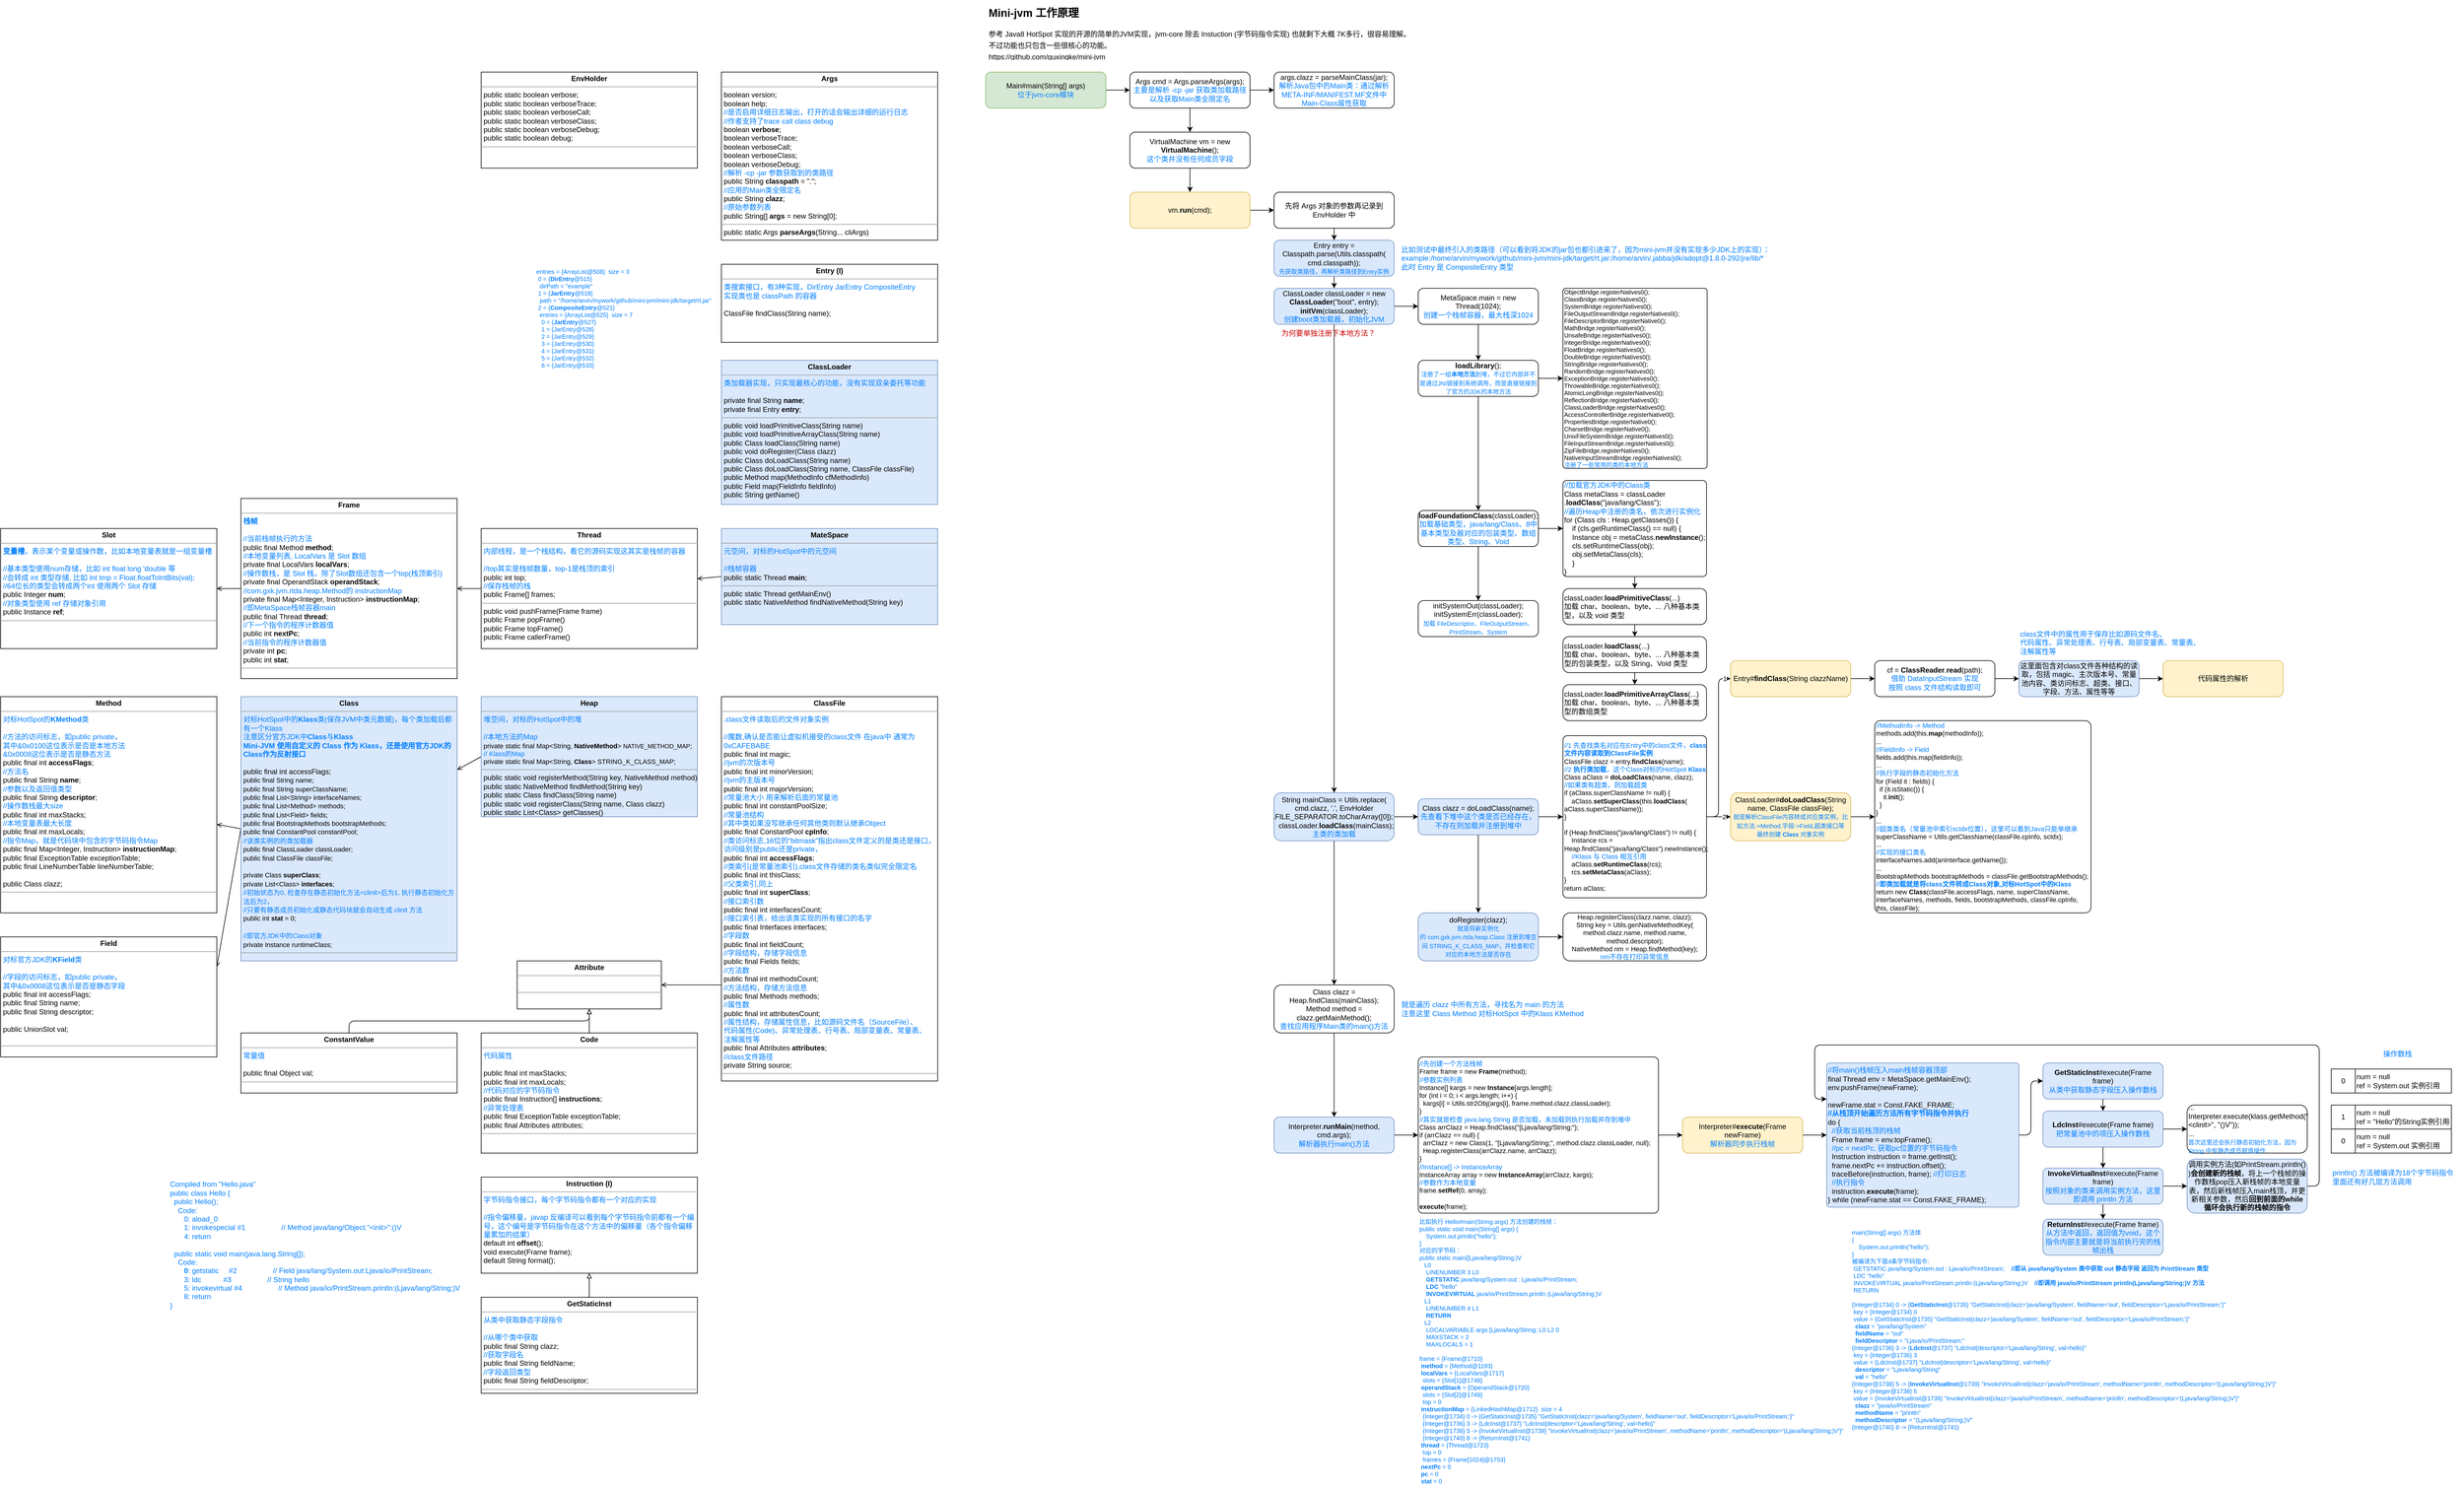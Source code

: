 <mxfile version="21.6.5" type="device">
  <diagram name="第 1 页" id="_ELyFHzvFEiwb_eeZEqK">
    <mxGraphModel dx="3341" dy="1034" grid="1" gridSize="10" guides="1" tooltips="1" connect="1" arrows="1" fold="1" page="1" pageScale="1" pageWidth="827" pageHeight="1169" math="0" shadow="0">
      <root>
        <mxCell id="0" />
        <mxCell id="1" parent="0" />
        <mxCell id="eWhodD4vRtD6RhS1Q6ua-54" value="&lt;div style=&quot;font-size: 10px;&quot;&gt;&lt;font color=&quot;#007fff&quot; style=&quot;font-size: 10px;&quot;&gt;main(String[] args) 方法体&lt;br style=&quot;font-size: 10px;&quot;&gt;{&lt;/font&gt;&lt;/div&gt;&lt;div style=&quot;font-size: 10px;&quot;&gt;&lt;font color=&quot;#007fff&quot; style=&quot;font-size: 10px;&quot;&gt;&amp;nbsp; &amp;nbsp; System.out.println(&quot;hello&quot;);&lt;/font&gt;&lt;/div&gt;&lt;div style=&quot;font-size: 10px;&quot;&gt;&lt;font color=&quot;#007fff&quot; style=&quot;font-size: 10px;&quot;&gt;}&lt;/font&gt;&lt;/div&gt;&lt;div style=&quot;font-size: 10px;&quot;&gt;&lt;font color=&quot;#007fff&quot; style=&quot;font-size: 10px;&quot;&gt;被编译为下面4条字节码指令:&lt;/font&gt;&lt;/div&gt;&lt;div style=&quot;&quot;&gt;&lt;font color=&quot;#007fff&quot; style=&quot;&quot;&gt;&lt;div style=&quot;font-size: 10px;&quot;&gt;&amp;nbsp;GETSTATIC java/lang/System.out : Ljava/io/PrintStream;&lt;span style=&quot;&quot;&gt;&lt;span style=&quot;&quot;&gt;&amp;nbsp;&amp;nbsp;&amp;nbsp;&amp;nbsp;&lt;/span&gt;&lt;/span&gt;&lt;b&gt;//即从 java/lang/System 类中获取 out 静态字段 返回为 PrintStream 类型&lt;/b&gt;&lt;/div&gt;&lt;div style=&quot;font-size: 10px;&quot;&gt;&amp;nbsp;LDC &quot;hello&quot;&lt;/div&gt;&lt;div style=&quot;font-size: 10px;&quot;&gt;&amp;nbsp;INVOKEVIRTUAL java/io/PrintStream.println (Ljava/lang/String;)V&lt;span style=&quot;&quot;&gt;&lt;span style=&quot;&quot;&gt;&amp;nbsp;&amp;nbsp;&amp;nbsp;&amp;nbsp;&lt;/span&gt;&lt;/span&gt;&lt;b style=&quot;background-color: initial; border-color: var(--border-color);&quot;&gt;//即调用 java/io/PrintStream println(Ljava/lang/String;)V 方法&lt;/b&gt;&lt;/div&gt;&lt;/font&gt;&lt;font color=&quot;#007fff&quot; style=&quot;&quot;&gt;&lt;div style=&quot;font-size: 10px;&quot;&gt;&amp;nbsp;&lt;span style=&quot;background-color: initial;&quot;&gt;RETURN&lt;/span&gt;&lt;/div&gt;&lt;div style=&quot;font-size: 10px;&quot;&gt;&lt;span style=&quot;background-color: initial;&quot;&gt;&lt;br&gt;&lt;/span&gt;&lt;/div&gt;&lt;div style=&quot;&quot;&gt;&lt;div style=&quot;&quot;&gt;{Integer@1734} 0 -&amp;gt; {&lt;b&gt;GetStaticInst&lt;/b&gt;@1735} &quot;GetStaticInst{clazz=&#39;java/lang/System&#39;, fieldName=&#39;out&#39;, fieldDescriptor=&#39;Ljava/io/PrintStream;&#39;}&quot;&lt;/div&gt;&lt;div style=&quot;&quot;&gt;&amp;nbsp;key = {Integer@1734} 0&lt;/div&gt;&lt;div style=&quot;&quot;&gt;&amp;nbsp;value = {GetStaticInst@1735} &quot;GetStaticInst{clazz=&#39;java/lang/System&#39;, fieldName=&#39;out&#39;, fieldDescriptor=&#39;Ljava/io/PrintStream;&#39;}&quot;&lt;/div&gt;&lt;div style=&quot;&quot;&gt;&amp;nbsp; &lt;b&gt;clazz&lt;/b&gt; = &quot;java/lang/System&quot;&lt;/div&gt;&lt;div style=&quot;&quot;&gt;&amp;nbsp; &lt;b&gt;fieldName&lt;/b&gt; = &quot;out&quot;&lt;/div&gt;&lt;div style=&quot;&quot;&gt;&amp;nbsp; &lt;b&gt;fieldDescriptor&lt;/b&gt; = &quot;Ljava/io/PrintStream;&quot;&lt;/div&gt;&lt;div style=&quot;&quot;&gt;{Integer@1736} 3 -&amp;gt; {&lt;b&gt;LdcInst&lt;/b&gt;@1737} &quot;LdcInst{descriptor=&#39;Ljava/lang/String&#39;, val=hello}&quot;&lt;/div&gt;&lt;div style=&quot;&quot;&gt;&amp;nbsp;key = {Integer@1736} 3&lt;/div&gt;&lt;div style=&quot;&quot;&gt;&amp;nbsp;value = {LdcInst@1737} &quot;LdcInst{descriptor=&#39;Ljava/lang/String&#39;, val=hello}&quot;&lt;/div&gt;&lt;div style=&quot;&quot;&gt;&amp;nbsp; &lt;b&gt;descriptor&lt;/b&gt; = &quot;Ljava/lang/String&quot;&lt;/div&gt;&lt;div style=&quot;&quot;&gt;&amp;nbsp; &lt;b&gt;val&lt;/b&gt; = &quot;hello&quot;&lt;/div&gt;&lt;div style=&quot;&quot;&gt;{Integer@1738} 5 -&amp;gt; {&lt;b&gt;InvokeVirtualInst&lt;/b&gt;@1739} &quot;InvokeVirtualInst{clazz=&#39;java/io/PrintStream&#39;, methodName=&#39;println&#39;, methodDescriptor=&#39;(Ljava/lang/String;)V&#39;}&quot;&lt;/div&gt;&lt;div style=&quot;&quot;&gt;&amp;nbsp;key = {Integer@1738} 5&lt;/div&gt;&lt;div style=&quot;&quot;&gt;&amp;nbsp;value = {InvokeVirtualInst@1739} &quot;InvokeVirtualInst{clazz=&#39;java/io/PrintStream&#39;, methodName=&#39;println&#39;, methodDescriptor=&#39;(Ljava/lang/String;)V&#39;}&quot;&lt;/div&gt;&lt;div style=&quot;&quot;&gt;&amp;nbsp; &lt;b&gt;clazz&lt;/b&gt; = &quot;java/io/PrintStream&quot;&lt;/div&gt;&lt;div style=&quot;&quot;&gt;&amp;nbsp; &lt;b&gt;methodName&lt;/b&gt; = &quot;println&quot;&lt;/div&gt;&lt;div style=&quot;&quot;&gt;&amp;nbsp; &lt;b&gt;methodDescriptor&lt;/b&gt; = &quot;(Ljava/lang/String;)V&quot;&lt;/div&gt;&lt;div style=&quot;&quot;&gt;{Integer@1740} 8 -&amp;gt; {ReturnInst@1741}&amp;nbsp;&lt;/div&gt;&lt;/div&gt;&lt;div style=&quot;font-size: 10px;&quot;&gt;&lt;br&gt;&lt;/div&gt;&lt;/font&gt;&lt;/div&gt;" style="text;html=1;align=left;verticalAlign=top;resizable=0;points=[];autosize=1;strokeColor=none;fillColor=none;fontSize=10;" vertex="1" parent="1">
          <mxGeometry x="1480" y="2040" width="730" height="360" as="geometry" />
        </mxCell>
        <mxCell id="hw3rN0ojpoE_x7gTb8zc-1" value="&lt;h1 style=&quot;font-size: 18px;&quot;&gt;&lt;font style=&quot;font-size: 18px;&quot;&gt;Mini-jvm 工作原理&lt;/font&gt;&lt;/h1&gt;&lt;div style=&quot;&quot;&gt;&lt;div style=&quot;&quot;&gt;&lt;font style=&quot;font-size: 12px;&quot;&gt;参考 Java8 HotSpot 实现的开源的简单的JVM实现，jvm-core 除去 Instuction (字节码指令实现) 也就剩下大概 7K多行，很容易理解。&lt;br&gt;不过功能也只包含一些很核心的功能。&lt;/font&gt;&lt;/div&gt;&lt;div style=&quot;&quot;&gt;&lt;font style=&quot;font-size: 12px;&quot;&gt;https://github.com/guxingke/mini-jvm&lt;/font&gt;&lt;br&gt;&lt;/div&gt;&lt;/div&gt;" style="text;html=1;strokeColor=none;fillColor=none;spacing=5;spacingTop=-20;whiteSpace=wrap;overflow=hidden;rounded=0;fontSize=16;" parent="1" vertex="1">
          <mxGeometry x="40" y="10" width="760" height="90" as="geometry" />
        </mxCell>
        <mxCell id="hw3rN0ojpoE_x7gTb8zc-4" value="" style="edgeStyle=orthogonalEdgeStyle;rounded=1;orthogonalLoop=1;jettySize=auto;html=1;" parent="1" source="hw3rN0ojpoE_x7gTb8zc-2" target="hw3rN0ojpoE_x7gTb8zc-3" edge="1">
          <mxGeometry relative="1" as="geometry" />
        </mxCell>
        <mxCell id="hw3rN0ojpoE_x7gTb8zc-2" value="Main#main(String[] args)&lt;br&gt;&lt;font color=&quot;#007fff&quot;&gt;位于jvm-core模块&lt;/font&gt;" style="rounded=1;whiteSpace=wrap;html=1;fillColor=#d5e8d4;strokeColor=#82b366;" parent="1" vertex="1">
          <mxGeometry x="40" y="120" width="200" height="60" as="geometry" />
        </mxCell>
        <mxCell id="hw3rN0ojpoE_x7gTb8zc-6" style="edgeStyle=orthogonalEdgeStyle;rounded=1;orthogonalLoop=1;jettySize=auto;html=1;exitX=0.5;exitY=1;exitDx=0;exitDy=0;entryX=0.5;entryY=0;entryDx=0;entryDy=0;" parent="1" source="hw3rN0ojpoE_x7gTb8zc-3" target="hw3rN0ojpoE_x7gTb8zc-5" edge="1">
          <mxGeometry relative="1" as="geometry" />
        </mxCell>
        <mxCell id="hw3rN0ojpoE_x7gTb8zc-25" value="" style="edgeStyle=orthogonalEdgeStyle;rounded=1;orthogonalLoop=1;jettySize=auto;html=1;" parent="1" source="hw3rN0ojpoE_x7gTb8zc-3" target="hw3rN0ojpoE_x7gTb8zc-24" edge="1">
          <mxGeometry relative="1" as="geometry" />
        </mxCell>
        <mxCell id="hw3rN0ojpoE_x7gTb8zc-3" value="Args cmd = Args.parseArgs(args);&lt;br&gt;&lt;div&gt;&lt;font color=&quot;#007fff&quot;&gt;主要是解析 -cp -jar 获取类加载路径&lt;/font&gt;&lt;/div&gt;&lt;div&gt;&lt;font color=&quot;#007fff&quot;&gt;以及获取Main类全限定名&lt;/font&gt;&lt;/div&gt;" style="rounded=1;whiteSpace=wrap;html=1;" parent="1" vertex="1">
          <mxGeometry x="280" y="120" width="200" height="60" as="geometry" />
        </mxCell>
        <mxCell id="hw3rN0ojpoE_x7gTb8zc-9" value="" style="edgeStyle=orthogonalEdgeStyle;rounded=1;orthogonalLoop=1;jettySize=auto;html=1;" parent="1" source="hw3rN0ojpoE_x7gTb8zc-5" target="hw3rN0ojpoE_x7gTb8zc-8" edge="1">
          <mxGeometry relative="1" as="geometry" />
        </mxCell>
        <mxCell id="hw3rN0ojpoE_x7gTb8zc-5" value="VirtualMachine vm = new &lt;b&gt;VirtualMachine&lt;/b&gt;();&lt;br&gt;&lt;font color=&quot;#007fff&quot;&gt;这个类并没有任何成员字段&lt;/font&gt;" style="rounded=1;whiteSpace=wrap;html=1;" parent="1" vertex="1">
          <mxGeometry x="280" y="220" width="200" height="60" as="geometry" />
        </mxCell>
        <mxCell id="hw3rN0ojpoE_x7gTb8zc-7" value="&lt;p style=&quot;margin:0px;margin-top:4px;text-align:center;&quot;&gt;&lt;b&gt;Args&lt;/b&gt;&lt;/p&gt;&lt;hr size=&quot;1&quot;&gt;&lt;p style=&quot;margin:0px;margin-left:4px;&quot;&gt;boolean version;&lt;/p&gt;&lt;p style=&quot;margin:0px;margin-left:4px;&quot;&gt;boolean help;&lt;/p&gt;&lt;p style=&quot;margin:0px;margin-left:4px;&quot;&gt;&lt;font color=&quot;#007fff&quot;&gt;//是否启用详细日志输出，打开的话会输出详细的运行日志&lt;/font&gt;&lt;/p&gt;&lt;p style=&quot;margin:0px;margin-left:4px;&quot;&gt;&lt;font color=&quot;#007fff&quot;&gt;//作者支持了trace call class debug&lt;/font&gt;&lt;/p&gt;&lt;p style=&quot;margin:0px;margin-left:4px;&quot;&gt;boolean &lt;b&gt;verbose&lt;/b&gt;;&lt;/p&gt;&lt;p style=&quot;margin:0px;margin-left:4px;&quot;&gt;boolean verboseTrace;&lt;/p&gt;&lt;p style=&quot;margin:0px;margin-left:4px;&quot;&gt;boolean verboseCall;&lt;/p&gt;&lt;p style=&quot;margin:0px;margin-left:4px;&quot;&gt;boolean verboseClass;&lt;/p&gt;&lt;p style=&quot;margin:0px;margin-left:4px;&quot;&gt;boolean verboseDebug;&lt;/p&gt;&lt;p style=&quot;margin:0px;margin-left:4px;&quot;&gt;&lt;font color=&quot;#007fff&quot;&gt;//解析 -cp -jar 参数获取到的类路径&lt;/font&gt;&lt;/p&gt;&lt;p style=&quot;margin:0px;margin-left:4px;&quot;&gt;public String &lt;b&gt;classpath&lt;/b&gt; = &quot;.&quot;;&lt;/p&gt;&lt;p style=&quot;margin:0px;margin-left:4px;&quot;&gt;&lt;font color=&quot;#007fff&quot;&gt;//应用的Main类全限定名&lt;/font&gt;&lt;/p&gt;&lt;p style=&quot;margin:0px;margin-left:4px;&quot;&gt;public String &lt;b&gt;clazz&lt;/b&gt;;&lt;/p&gt;&lt;p style=&quot;margin:0px;margin-left:4px;&quot;&gt;&lt;font color=&quot;#007fff&quot;&gt;//原始参数列表&lt;/font&gt;&lt;/p&gt;&lt;p style=&quot;margin:0px;margin-left:4px;&quot;&gt;public String[] &lt;b&gt;args&lt;/b&gt; = new String[0];&lt;/p&gt;&lt;hr size=&quot;1&quot;&gt;&lt;p style=&quot;margin:0px;margin-left:4px;&quot;&gt;public static Args &lt;b&gt;parseArgs&lt;/b&gt;(String... cliArgs)&lt;br&gt;&lt;/p&gt;" style="verticalAlign=top;align=left;overflow=fill;fontSize=12;fontFamily=Helvetica;html=1;whiteSpace=wrap;" parent="1" vertex="1">
          <mxGeometry x="-400" y="120" width="360" height="280" as="geometry" />
        </mxCell>
        <mxCell id="hw3rN0ojpoE_x7gTb8zc-11" value="" style="edgeStyle=orthogonalEdgeStyle;rounded=1;orthogonalLoop=1;jettySize=auto;html=1;" parent="1" source="hw3rN0ojpoE_x7gTb8zc-8" target="hw3rN0ojpoE_x7gTb8zc-10" edge="1">
          <mxGeometry relative="1" as="geometry" />
        </mxCell>
        <mxCell id="hw3rN0ojpoE_x7gTb8zc-8" value="vm.&lt;b&gt;run&lt;/b&gt;(cmd);" style="rounded=1;whiteSpace=wrap;html=1;fillColor=#fff2cc;strokeColor=#d6b656;" parent="1" vertex="1">
          <mxGeometry x="280" y="320" width="200" height="60" as="geometry" />
        </mxCell>
        <mxCell id="hw3rN0ojpoE_x7gTb8zc-14" value="" style="edgeStyle=orthogonalEdgeStyle;rounded=1;orthogonalLoop=1;jettySize=auto;html=1;" parent="1" source="hw3rN0ojpoE_x7gTb8zc-10" target="hw3rN0ojpoE_x7gTb8zc-13" edge="1">
          <mxGeometry relative="1" as="geometry" />
        </mxCell>
        <mxCell id="hw3rN0ojpoE_x7gTb8zc-10" value="先将 Args 对象的参数再记录到 EnvHolder 中" style="rounded=1;whiteSpace=wrap;html=1;" parent="1" vertex="1">
          <mxGeometry x="520" y="320" width="200" height="60" as="geometry" />
        </mxCell>
        <mxCell id="hw3rN0ojpoE_x7gTb8zc-12" value="&lt;p style=&quot;margin:0px;margin-top:4px;text-align:center;&quot;&gt;&lt;b&gt;EnvHolder&lt;/b&gt;&lt;br&gt;&lt;/p&gt;&lt;hr size=&quot;1&quot;&gt;&lt;p style=&quot;margin:0px;margin-left:4px;&quot;&gt;public static boolean verbose;&lt;/p&gt;&lt;p style=&quot;margin:0px;margin-left:4px;&quot;&gt;public static boolean verboseTrace;&lt;/p&gt;&lt;p style=&quot;margin:0px;margin-left:4px;&quot;&gt;public static boolean verboseCall;&lt;/p&gt;&lt;p style=&quot;margin:0px;margin-left:4px;&quot;&gt;public static boolean verboseClass;&lt;/p&gt;&lt;p style=&quot;margin:0px;margin-left:4px;&quot;&gt;public static boolean verboseDebug;&lt;/p&gt;&lt;p style=&quot;margin:0px;margin-left:4px;&quot;&gt;public static boolean debug;&lt;/p&gt;&lt;hr size=&quot;1&quot;&gt;&lt;p style=&quot;margin:0px;margin-left:4px;&quot;&gt;&lt;br&gt;&lt;/p&gt;" style="verticalAlign=top;align=left;overflow=fill;fontSize=12;fontFamily=Helvetica;html=1;whiteSpace=wrap;" parent="1" vertex="1">
          <mxGeometry x="-800" y="120" width="360" height="160" as="geometry" />
        </mxCell>
        <mxCell id="hw3rN0ojpoE_x7gTb8zc-16" value="" style="edgeStyle=orthogonalEdgeStyle;rounded=1;orthogonalLoop=1;jettySize=auto;html=1;" parent="1" source="hw3rN0ojpoE_x7gTb8zc-13" target="hw3rN0ojpoE_x7gTb8zc-15" edge="1">
          <mxGeometry relative="1" as="geometry" />
        </mxCell>
        <mxCell id="hw3rN0ojpoE_x7gTb8zc-13" value="Entry entry = Classpath.parse(Utils.classpath(&lt;br&gt;cmd.classpath));&lt;br&gt;&lt;font style=&quot;font-size: 10px;&quot; color=&quot;#007fff&quot;&gt;先获取类路径，再解析类路径到Entry实例&lt;/font&gt;" style="rounded=1;whiteSpace=wrap;html=1;fillColor=#dae8fc;strokeColor=#6c8ebf;" parent="1" vertex="1">
          <mxGeometry x="520" y="400" width="200" height="60" as="geometry" />
        </mxCell>
        <mxCell id="hw3rN0ojpoE_x7gTb8zc-18" value="" style="edgeStyle=orthogonalEdgeStyle;rounded=1;orthogonalLoop=1;jettySize=auto;html=1;" parent="1" source="hw3rN0ojpoE_x7gTb8zc-15" target="hw3rN0ojpoE_x7gTb8zc-17" edge="1">
          <mxGeometry relative="1" as="geometry" />
        </mxCell>
        <mxCell id="hw3rN0ojpoE_x7gTb8zc-32" value="" style="edgeStyle=orthogonalEdgeStyle;rounded=1;orthogonalLoop=1;jettySize=auto;html=1;" parent="1" source="hw3rN0ojpoE_x7gTb8zc-15" target="hw3rN0ojpoE_x7gTb8zc-31" edge="1">
          <mxGeometry relative="1" as="geometry" />
        </mxCell>
        <mxCell id="hw3rN0ojpoE_x7gTb8zc-15" value="ClassLoader classLoader = new &lt;b&gt;ClassLoader&lt;/b&gt;(&quot;boot&quot;, entry);&lt;br&gt;&lt;b&gt;initVm&lt;/b&gt;(classLoader);&lt;br&gt;&lt;font color=&quot;#007fff&quot;&gt;创建boot类加载器，初始化JVM&lt;/font&gt;" style="rounded=1;whiteSpace=wrap;html=1;fillColor=#dae8fc;strokeColor=#6c8ebf;" parent="1" vertex="1">
          <mxGeometry x="520" y="480" width="200" height="60" as="geometry" />
        </mxCell>
        <mxCell id="hw3rN0ojpoE_x7gTb8zc-20" value="" style="edgeStyle=orthogonalEdgeStyle;rounded=1;orthogonalLoop=1;jettySize=auto;html=1;" parent="1" source="hw3rN0ojpoE_x7gTb8zc-17" target="hw3rN0ojpoE_x7gTb8zc-19" edge="1">
          <mxGeometry relative="1" as="geometry" />
        </mxCell>
        <mxCell id="hw3rN0ojpoE_x7gTb8zc-62" value="" style="edgeStyle=orthogonalEdgeStyle;rounded=1;orthogonalLoop=1;jettySize=auto;html=1;" parent="1" source="hw3rN0ojpoE_x7gTb8zc-17" target="hw3rN0ojpoE_x7gTb8zc-61" edge="1">
          <mxGeometry relative="1" as="geometry" />
        </mxCell>
        <mxCell id="hw3rN0ojpoE_x7gTb8zc-17" value="&lt;div&gt;String mainClass = Utils.replace(&lt;br&gt;cmd.clazz, &#39;.&#39;, EnvHolder&lt;br&gt;.FILE_SEPARATOR.toCharArray([0]);&lt;span style=&quot;background-color: initial;&quot;&gt;&amp;nbsp; &amp;nbsp; classLoader.&lt;b&gt;loadClass&lt;/b&gt;(mainClass);&lt;/span&gt;&lt;/div&gt;&lt;div&gt;&lt;font color=&quot;#007fff&quot;&gt;主类的类加载&lt;/font&gt;&lt;/div&gt;" style="rounded=1;whiteSpace=wrap;html=1;fillColor=#dae8fc;strokeColor=#6c8ebf;" parent="1" vertex="1">
          <mxGeometry x="520" y="1320" width="200" height="80" as="geometry" />
        </mxCell>
        <mxCell id="hw3rN0ojpoE_x7gTb8zc-22" value="" style="edgeStyle=orthogonalEdgeStyle;rounded=1;orthogonalLoop=1;jettySize=auto;html=1;" parent="1" source="hw3rN0ojpoE_x7gTb8zc-19" target="hw3rN0ojpoE_x7gTb8zc-21" edge="1">
          <mxGeometry relative="1" as="geometry" />
        </mxCell>
        <mxCell id="hw3rN0ojpoE_x7gTb8zc-19" value="Class clazz = Heap.findClass(mainClass);&lt;br&gt;Method method = clazz.getMainMethod();&lt;br&gt;&lt;font color=&quot;#007fff&quot;&gt;查找应用程序Main类的main()方法&lt;/font&gt;" style="rounded=1;whiteSpace=wrap;html=1;" parent="1" vertex="1">
          <mxGeometry x="520" y="1640" width="200" height="80" as="geometry" />
        </mxCell>
        <mxCell id="eWhodD4vRtD6RhS1Q6ua-15" value="" style="edgeStyle=orthogonalEdgeStyle;rounded=1;orthogonalLoop=1;jettySize=auto;html=1;" edge="1" parent="1" source="hw3rN0ojpoE_x7gTb8zc-21" target="eWhodD4vRtD6RhS1Q6ua-14">
          <mxGeometry relative="1" as="geometry" />
        </mxCell>
        <mxCell id="hw3rN0ojpoE_x7gTb8zc-21" value="Interpreter.&lt;b&gt;runMain&lt;/b&gt;(method, cmd.args);&lt;br&gt;&lt;font color=&quot;#007fff&quot;&gt;解析器执行main()方法&lt;/font&gt;" style="rounded=1;whiteSpace=wrap;html=1;fillColor=#dae8fc;strokeColor=#6c8ebf;" parent="1" vertex="1">
          <mxGeometry x="520" y="1860" width="200" height="60" as="geometry" />
        </mxCell>
        <mxCell id="hw3rN0ojpoE_x7gTb8zc-24" value="args.clazz = parseMainClass(jar);&lt;br&gt;&lt;font color=&quot;#007fff&quot;&gt;解析Java包中的Main类：通过解析META-INF/MANIFEST.MF文件中 Main-Class属性获取&lt;/font&gt;" style="rounded=1;whiteSpace=wrap;html=1;" parent="1" vertex="1">
          <mxGeometry x="520" y="120" width="200" height="60" as="geometry" />
        </mxCell>
        <mxCell id="hw3rN0ojpoE_x7gTb8zc-26" value="&lt;font color=&quot;#007fff&quot;&gt;比如测试中最终引入的类路径（可以看到将JDK的jar包也都引进来了，因为mini-jvm并没有实现多少JDK上的实现）：&amp;nbsp;&lt;br&gt;example:/home/arvin/mywork/github/mini-jvm/mini-jdk/target/rt.jar:/home/arvin/.jabba/jdk/adopt@1.8.0-292/jre/lib/*&lt;br&gt;此时 Entry 是 CompositeEntry 类型&lt;br&gt;&lt;/font&gt;" style="text;html=1;align=left;verticalAlign=middle;resizable=0;points=[];autosize=1;strokeColor=none;fillColor=none;" parent="1" vertex="1">
          <mxGeometry x="730" y="400" width="650" height="60" as="geometry" />
        </mxCell>
        <mxCell id="hw3rN0ojpoE_x7gTb8zc-27" value="&lt;p style=&quot;margin:0px;margin-top:4px;text-align:center;&quot;&gt;&lt;b&gt;Entry (I)&lt;/b&gt;&lt;br&gt;&lt;/p&gt;&lt;hr size=&quot;1&quot;&gt;&lt;p style=&quot;margin:0px;margin-left:4px;&quot;&gt;&lt;font color=&quot;#007fff&quot;&gt;类搜索接口，有3种实现，DirEntry JarEntry CompositeEntry&lt;/font&gt;&lt;/p&gt;&lt;p style=&quot;margin:0px;margin-left:4px;&quot;&gt;&lt;font color=&quot;#007fff&quot;&gt;实现类也是 classPath 的容器&lt;/font&gt;&lt;/p&gt;&lt;p style=&quot;margin:0px;margin-left:4px;&quot;&gt;&lt;font color=&quot;#007fff&quot;&gt;&lt;br&gt;&lt;/font&gt;&lt;/p&gt;&lt;p style=&quot;margin:0px;margin-left:4px;&quot;&gt;ClassFile findClass(String name);&lt;br&gt;&lt;/p&gt;" style="verticalAlign=top;align=left;overflow=fill;fontSize=12;fontFamily=Helvetica;html=1;whiteSpace=wrap;" parent="1" vertex="1">
          <mxGeometry x="-400" y="440" width="360" height="130" as="geometry" />
        </mxCell>
        <mxCell id="hw3rN0ojpoE_x7gTb8zc-28" value="&lt;div style=&quot;font-size: 10px;&quot;&gt;&lt;font style=&quot;font-size: 10px;&quot;&gt;entries = {ArrayList@508}&amp;nbsp; size = 3&lt;/font&gt;&lt;/div&gt;&lt;div style=&quot;font-size: 10px;&quot;&gt;&lt;font style=&quot;font-size: 10px;&quot;&gt;&amp;nbsp;0 = {&lt;b&gt;DirEntry&lt;/b&gt;@515}&amp;nbsp;&lt;/font&gt;&lt;/div&gt;&lt;div style=&quot;font-size: 10px;&quot;&gt;&lt;font style=&quot;font-size: 10px;&quot;&gt;&amp;nbsp; dirPath = &quot;example&quot;&lt;/font&gt;&lt;/div&gt;&lt;div style=&quot;font-size: 10px;&quot;&gt;&lt;font style=&quot;font-size: 10px;&quot;&gt;&amp;nbsp;1 = {&lt;b&gt;JarEntry&lt;/b&gt;@518}&amp;nbsp;&lt;/font&gt;&lt;/div&gt;&lt;div style=&quot;font-size: 10px;&quot;&gt;&lt;font style=&quot;font-size: 10px;&quot;&gt;&amp;nbsp; path = &quot;/home/arvin/mywork/github/mini-jvm/mini-jdk/target/rt.jar&quot;&lt;/font&gt;&lt;/div&gt;&lt;div style=&quot;font-size: 10px;&quot;&gt;&lt;font style=&quot;font-size: 10px;&quot;&gt;&amp;nbsp;2 = {&lt;b&gt;CompositeEntry&lt;/b&gt;@521}&amp;nbsp;&lt;/font&gt;&lt;/div&gt;&lt;div style=&quot;font-size: 10px;&quot;&gt;&lt;font style=&quot;font-size: 10px;&quot;&gt;&amp;nbsp; entries = {ArrayList@525}&amp;nbsp; size = 7&lt;/font&gt;&lt;/div&gt;&lt;div style=&quot;font-size: 10px;&quot;&gt;&lt;font style=&quot;font-size: 10px;&quot;&gt;&amp;nbsp; &amp;nbsp;0 = {&lt;b&gt;JarEntry&lt;/b&gt;@527}&amp;nbsp;&lt;/font&gt;&lt;/div&gt;&lt;div style=&quot;font-size: 10px;&quot;&gt;&lt;font style=&quot;font-size: 10px;&quot;&gt;&amp;nbsp; &amp;nbsp;1 = {JarEntry@528}&amp;nbsp;&lt;/font&gt;&lt;/div&gt;&lt;div style=&quot;font-size: 10px;&quot;&gt;&lt;font style=&quot;font-size: 10px;&quot;&gt;&amp;nbsp; &amp;nbsp;2 = {JarEntry@529}&amp;nbsp;&lt;/font&gt;&lt;/div&gt;&lt;div style=&quot;font-size: 10px;&quot;&gt;&lt;font style=&quot;font-size: 10px;&quot;&gt;&amp;nbsp; &amp;nbsp;3 = {JarEntry@530}&amp;nbsp;&lt;/font&gt;&lt;/div&gt;&lt;div style=&quot;font-size: 10px;&quot;&gt;&lt;font style=&quot;font-size: 10px;&quot;&gt;&amp;nbsp; &amp;nbsp;4 = {JarEntry@531}&amp;nbsp;&lt;/font&gt;&lt;/div&gt;&lt;div style=&quot;font-size: 10px;&quot;&gt;&lt;font style=&quot;font-size: 10px;&quot;&gt;&amp;nbsp; &amp;nbsp;5 = {JarEntry@532}&amp;nbsp;&lt;/font&gt;&lt;/div&gt;&lt;div style=&quot;font-size: 10px;&quot;&gt;&lt;font style=&quot;font-size: 10px;&quot;&gt;&amp;nbsp; &amp;nbsp;6 = {JarEntry@533}&amp;nbsp;&lt;/font&gt;&lt;/div&gt;" style="text;html=1;align=left;verticalAlign=middle;resizable=0;points=[];autosize=1;strokeColor=none;fillColor=none;fontSize=10;fontColor=#007FFF;" parent="1" vertex="1">
          <mxGeometry x="-710" y="440" width="310" height="180" as="geometry" />
        </mxCell>
        <mxCell id="hw3rN0ojpoE_x7gTb8zc-30" value="&lt;p style=&quot;margin:0px;margin-top:4px;text-align:center;&quot;&gt;&lt;b&gt;ClassLoader&lt;/b&gt;&lt;br&gt;&lt;/p&gt;&lt;hr size=&quot;1&quot;&gt;&lt;p style=&quot;margin:0px;margin-left:4px;&quot;&gt;&lt;font color=&quot;#007fff&quot;&gt;类加载器实现，只实现最核心的功能，没有实现双亲委托等功能&lt;/font&gt;&lt;/p&gt;&lt;p style=&quot;margin:0px;margin-left:4px;&quot;&gt;&lt;br&gt;&lt;/p&gt;&lt;p style=&quot;margin:0px;margin-left:4px;&quot;&gt;private final String &lt;b&gt;name&lt;/b&gt;;&lt;/p&gt;&lt;p style=&quot;margin:0px;margin-left:4px;&quot;&gt;private final Entry &lt;b&gt;entry&lt;/b&gt;;&lt;/p&gt;&lt;hr size=&quot;1&quot;&gt;&lt;p style=&quot;margin:0px;margin-left:4px;&quot;&gt;public void loadPrimitiveClass(String name)&lt;br&gt;&lt;/p&gt;&lt;p style=&quot;margin:0px;margin-left:4px;&quot;&gt;public void loadPrimitiveArrayClass(String name)&lt;br&gt;&lt;/p&gt;&lt;p style=&quot;margin:0px;margin-left:4px;&quot;&gt;public Class loadClass(String name)&lt;br&gt;&lt;/p&gt;&lt;p style=&quot;margin:0px;margin-left:4px;&quot;&gt;public void doRegister(Class clazz)&lt;br&gt;&lt;/p&gt;&lt;p style=&quot;margin:0px;margin-left:4px;&quot;&gt;public Class doLoadClass(String name)&lt;br&gt;&lt;/p&gt;&lt;p style=&quot;margin:0px;margin-left:4px;&quot;&gt;public Class doLoadClass(String name, ClassFile classFile)&lt;br&gt;&lt;/p&gt;&lt;p style=&quot;margin:0px;margin-left:4px;&quot;&gt;public Method map(MethodInfo cfMethodInfo)&lt;br&gt;&lt;/p&gt;&lt;p style=&quot;margin:0px;margin-left:4px;&quot;&gt;public Field map(FieldInfo fieldInfo)&lt;br&gt;&lt;/p&gt;&lt;p style=&quot;margin:0px;margin-left:4px;&quot;&gt;public String getName()&lt;br&gt;&lt;/p&gt;" style="verticalAlign=top;align=left;overflow=fill;fontSize=12;fontFamily=Helvetica;html=1;whiteSpace=wrap;fillColor=#dae8fc;strokeColor=#6c8ebf;" parent="1" vertex="1">
          <mxGeometry x="-400" y="600" width="360" height="240" as="geometry" />
        </mxCell>
        <mxCell id="hw3rN0ojpoE_x7gTb8zc-34" value="" style="edgeStyle=orthogonalEdgeStyle;rounded=1;orthogonalLoop=1;jettySize=auto;html=1;" parent="1" source="hw3rN0ojpoE_x7gTb8zc-31" target="hw3rN0ojpoE_x7gTb8zc-33" edge="1">
          <mxGeometry relative="1" as="geometry" />
        </mxCell>
        <mxCell id="hw3rN0ojpoE_x7gTb8zc-31" value="MetaSpace.main = new Thread(1024);&lt;br&gt;&lt;font color=&quot;#007fff&quot;&gt;创建一个栈帧容器，最大栈深1024&lt;/font&gt;" style="rounded=1;whiteSpace=wrap;html=1;" parent="1" vertex="1">
          <mxGeometry x="760" y="480" width="200" height="60" as="geometry" />
        </mxCell>
        <mxCell id="hw3rN0ojpoE_x7gTb8zc-36" value="" style="edgeStyle=orthogonalEdgeStyle;rounded=1;orthogonalLoop=1;jettySize=auto;html=1;" parent="1" source="hw3rN0ojpoE_x7gTb8zc-33" target="hw3rN0ojpoE_x7gTb8zc-35" edge="1">
          <mxGeometry relative="1" as="geometry" />
        </mxCell>
        <mxCell id="hw3rN0ojpoE_x7gTb8zc-45" value="" style="edgeStyle=orthogonalEdgeStyle;rounded=1;orthogonalLoop=1;jettySize=auto;html=1;" parent="1" source="hw3rN0ojpoE_x7gTb8zc-33" target="hw3rN0ojpoE_x7gTb8zc-44" edge="1">
          <mxGeometry relative="1" as="geometry" />
        </mxCell>
        <mxCell id="hw3rN0ojpoE_x7gTb8zc-33" value="&lt;b&gt;loadLibrary&lt;/b&gt;();&lt;br&gt;&lt;font style=&quot;font-size: 10px;&quot; color=&quot;#007fff&quot;&gt;注册了一组&lt;b&gt;本地方法&lt;/b&gt;到堆，不过它内部并不是通过JNI链接到系统调用，而是直接链接到了官方的JDK的本地方法&lt;/font&gt;" style="rounded=1;whiteSpace=wrap;html=1;" parent="1" vertex="1">
          <mxGeometry x="760" y="600" width="200" height="60" as="geometry" />
        </mxCell>
        <mxCell id="hw3rN0ojpoE_x7gTb8zc-38" value="" style="edgeStyle=orthogonalEdgeStyle;rounded=1;orthogonalLoop=1;jettySize=auto;html=1;" parent="1" source="hw3rN0ojpoE_x7gTb8zc-35" target="hw3rN0ojpoE_x7gTb8zc-37" edge="1">
          <mxGeometry relative="1" as="geometry" />
        </mxCell>
        <mxCell id="hw3rN0ojpoE_x7gTb8zc-48" value="" style="edgeStyle=orthogonalEdgeStyle;rounded=1;orthogonalLoop=1;jettySize=auto;html=1;" parent="1" source="hw3rN0ojpoE_x7gTb8zc-35" target="hw3rN0ojpoE_x7gTb8zc-47" edge="1">
          <mxGeometry relative="1" as="geometry" />
        </mxCell>
        <mxCell id="hw3rN0ojpoE_x7gTb8zc-35" value="&lt;b&gt;loadFoundationClass&lt;/b&gt;(classLoader);&lt;br&gt;&lt;font color=&quot;#007fff&quot;&gt;加载基础类型，java/lang/Class、8中基本类型及器对应的包装类型、数组类型、String、Void&lt;/font&gt;" style="rounded=1;whiteSpace=wrap;html=1;" parent="1" vertex="1">
          <mxGeometry x="760" y="850" width="200" height="60" as="geometry" />
        </mxCell>
        <mxCell id="hw3rN0ojpoE_x7gTb8zc-37" value="initSystemOut(classLoader);&lt;br&gt;initSystemErr(classLoader);&lt;br&gt;&lt;font color=&quot;#007fff&quot; style=&quot;font-size: 10px;&quot;&gt;加载 FileDescriptor、FileOutputStream、PrintStream、System&lt;/font&gt;" style="rounded=1;whiteSpace=wrap;html=1;" parent="1" vertex="1">
          <mxGeometry x="760" y="1000" width="200" height="60" as="geometry" />
        </mxCell>
        <mxCell id="hw3rN0ojpoE_x7gTb8zc-42" style="rounded=1;orthogonalLoop=1;jettySize=auto;html=1;exitX=0;exitY=0.5;exitDx=0;exitDy=0;endArrow=open;endFill=0;" parent="1" source="hw3rN0ojpoE_x7gTb8zc-39" target="hw3rN0ojpoE_x7gTb8zc-40" edge="1">
          <mxGeometry relative="1" as="geometry" />
        </mxCell>
        <mxCell id="hw3rN0ojpoE_x7gTb8zc-39" value="&lt;p style=&quot;margin:0px;margin-top:4px;text-align:center;&quot;&gt;&lt;b&gt;MateSpace&lt;/b&gt;&lt;br&gt;&lt;/p&gt;&lt;hr size=&quot;1&quot;&gt;&lt;p style=&quot;margin:0px;margin-left:4px;&quot;&gt;&lt;font color=&quot;#007fff&quot;&gt;元空间，对标的HotSpot中的元空间&lt;/font&gt;&lt;/p&gt;&lt;p style=&quot;margin:0px;margin-left:4px;&quot;&gt;&lt;font color=&quot;#007fff&quot;&gt;&lt;br&gt;&lt;/font&gt;&lt;/p&gt;&lt;p style=&quot;margin:0px;margin-left:4px;&quot;&gt;&lt;font color=&quot;#007fff&quot;&gt;//栈帧容器&lt;/font&gt;&lt;/p&gt;&lt;p style=&quot;margin:0px;margin-left:4px;&quot;&gt;public static Thread &lt;b&gt;main&lt;/b&gt;;&lt;br&gt;&lt;/p&gt;&lt;hr size=&quot;1&quot;&gt;&lt;p style=&quot;margin:0px;margin-left:4px;&quot;&gt;public static Thread getMainEnv()&lt;/p&gt;&lt;p style=&quot;margin:0px;margin-left:4px;&quot;&gt;public static NativeMethod findNativeMethod(String key)&lt;br&gt;&lt;/p&gt;" style="verticalAlign=top;align=left;overflow=fill;fontSize=12;fontFamily=Helvetica;html=1;whiteSpace=wrap;fillColor=#dae8fc;strokeColor=#6c8ebf;" parent="1" vertex="1">
          <mxGeometry x="-400" y="880" width="360" height="160" as="geometry" />
        </mxCell>
        <mxCell id="hw3rN0ojpoE_x7gTb8zc-43" style="rounded=1;orthogonalLoop=1;jettySize=auto;html=1;exitX=0;exitY=0.5;exitDx=0;exitDy=0;endArrow=open;endFill=0;" parent="1" source="hw3rN0ojpoE_x7gTb8zc-40" target="hw3rN0ojpoE_x7gTb8zc-41" edge="1">
          <mxGeometry relative="1" as="geometry" />
        </mxCell>
        <mxCell id="hw3rN0ojpoE_x7gTb8zc-40" value="&lt;p style=&quot;margin:0px;margin-top:4px;text-align:center;&quot;&gt;&lt;b&gt;Thread&lt;/b&gt;&lt;br&gt;&lt;/p&gt;&lt;hr size=&quot;1&quot;&gt;&lt;p style=&quot;margin:0px;margin-left:4px;&quot;&gt;&lt;font color=&quot;#007fff&quot;&gt;内部线程，是一个栈结构，看它的源码实现这其实是栈帧的容器&lt;/font&gt;&lt;/p&gt;&lt;p style=&quot;margin:0px;margin-left:4px;&quot;&gt;&lt;font color=&quot;#007fff&quot;&gt;&lt;br&gt;&lt;/font&gt;&lt;/p&gt;&lt;p style=&quot;margin:0px;margin-left:4px;&quot;&gt;&lt;font color=&quot;#007fff&quot;&gt;//top其实是栈帧数量，top-1是栈顶的索引&lt;/font&gt;&lt;/p&gt;&lt;p style=&quot;margin:0px;margin-left:4px;&quot;&gt;public int top;&lt;/p&gt;&lt;p style=&quot;margin:0px;margin-left:4px;&quot;&gt;&lt;font color=&quot;#007fff&quot;&gt;//保存栈帧的栈&lt;/font&gt;&lt;/p&gt;&lt;p style=&quot;margin:0px;margin-left:4px;&quot;&gt;public Frame[] frames;&lt;/p&gt;&lt;hr size=&quot;1&quot;&gt;&lt;p style=&quot;margin:0px;margin-left:4px;&quot;&gt;public void pushFrame(Frame frame)&amp;nbsp;&lt;br&gt;&lt;/p&gt;&lt;p style=&quot;margin:0px;margin-left:4px;&quot;&gt;public Frame popFrame()&lt;br&gt;&lt;/p&gt;&lt;p style=&quot;margin:0px;margin-left:4px;&quot;&gt;public Frame topFrame()&lt;br&gt;&lt;/p&gt;&lt;p style=&quot;margin:0px;margin-left:4px;&quot;&gt;public Frame callerFrame()&lt;br&gt;&lt;/p&gt;" style="verticalAlign=top;align=left;overflow=fill;fontSize=12;fontFamily=Helvetica;html=1;whiteSpace=wrap;" parent="1" vertex="1">
          <mxGeometry x="-800" y="880" width="360" height="200" as="geometry" />
        </mxCell>
        <mxCell id="eWhodD4vRtD6RhS1Q6ua-17" style="rounded=1;orthogonalLoop=1;jettySize=auto;html=1;exitX=0;exitY=0.5;exitDx=0;exitDy=0;entryX=1;entryY=0.5;entryDx=0;entryDy=0;endArrow=open;endFill=0;" edge="1" parent="1" source="hw3rN0ojpoE_x7gTb8zc-41" target="eWhodD4vRtD6RhS1Q6ua-16">
          <mxGeometry relative="1" as="geometry" />
        </mxCell>
        <mxCell id="hw3rN0ojpoE_x7gTb8zc-41" value="&lt;p style=&quot;margin:0px;margin-top:4px;text-align:center;&quot;&gt;&lt;b&gt;Frame&lt;/b&gt;&lt;br&gt;&lt;/p&gt;&lt;hr size=&quot;1&quot;&gt;&lt;p style=&quot;margin:0px;margin-left:4px;&quot;&gt;&lt;font color=&quot;#007fff&quot;&gt;&lt;b&gt;栈帧&lt;/b&gt;&lt;/font&gt;&lt;/p&gt;&lt;p style=&quot;margin:0px;margin-left:4px;&quot;&gt;&lt;font color=&quot;#007fff&quot;&gt;&lt;br&gt;&lt;/font&gt;&lt;/p&gt;&lt;p style=&quot;margin:0px;margin-left:4px;&quot;&gt;&lt;font color=&quot;#007fff&quot;&gt;//当前栈帧执行的方法&lt;/font&gt;&lt;/p&gt;&lt;p style=&quot;margin:0px;margin-left:4px;&quot;&gt;public final Method &lt;b&gt;method&lt;/b&gt;;&lt;/p&gt;&lt;p style=&quot;margin:0px;margin-left:4px;&quot;&gt;&lt;font color=&quot;#007fff&quot;&gt;//本地变量列表, LocalVars 是 Slot 数组&lt;/font&gt;&lt;/p&gt;&lt;p style=&quot;margin:0px;margin-left:4px;&quot;&gt;private final LocalVars &lt;b&gt;localVars&lt;/b&gt;;&lt;/p&gt;&lt;p style=&quot;margin:0px;margin-left:4px;&quot;&gt;&lt;font color=&quot;#007fff&quot;&gt;//操作数栈，是 Slot 栈，除了Slot数组还包含一个top(栈顶索引)&lt;/font&gt;&lt;/p&gt;&lt;p style=&quot;margin:0px;margin-left:4px;&quot;&gt;private final OperandStack &lt;b&gt;operandStack&lt;/b&gt;;&lt;/p&gt;&lt;p style=&quot;margin:0px;margin-left:4px;&quot;&gt;&lt;font color=&quot;#007fff&quot;&gt;//com.gxk.jvm.rtda.heap.&lt;/font&gt;&lt;font color=&quot;#007fff&quot;&gt;Method的 instructionMap&lt;/font&gt;&lt;/p&gt;&lt;p style=&quot;margin:0px;margin-left:4px;&quot;&gt;private final Map&amp;lt;Integer, Instruction&amp;gt; &lt;b&gt;instructionMap&lt;/b&gt;;&lt;/p&gt;&lt;p style=&quot;margin:0px;margin-left:4px;&quot;&gt;&lt;font color=&quot;#007fff&quot;&gt;//即MetaSpace栈帧容器main&lt;/font&gt;&lt;/p&gt;&lt;p style=&quot;margin:0px;margin-left:4px;&quot;&gt;public final Thread &lt;b&gt;thread&lt;/b&gt;;&lt;/p&gt;&lt;p style=&quot;margin:0px;margin-left:4px;&quot;&gt;&lt;font color=&quot;#007fff&quot;&gt;//下一个指令的程序计数器值&lt;/font&gt;&lt;/p&gt;&lt;p style=&quot;margin:0px;margin-left:4px;&quot;&gt;public int &lt;b&gt;nextPc&lt;/b&gt;;&lt;/p&gt;&lt;p style=&quot;margin:0px;margin-left:4px;&quot;&gt;&lt;font color=&quot;#007fff&quot;&gt;//当前指令的程序计数器值&lt;/font&gt;&lt;/p&gt;&lt;p style=&quot;margin:0px;margin-left:4px;&quot;&gt;private int &lt;b&gt;pc&lt;/b&gt;;&lt;/p&gt;&lt;p style=&quot;margin:0px;margin-left:4px;&quot;&gt;public int &lt;b&gt;stat&lt;/b&gt;;&lt;/p&gt;&lt;hr size=&quot;1&quot;&gt;&lt;p style=&quot;margin:0px;margin-left:4px;&quot;&gt;&lt;br&gt;&lt;/p&gt;" style="verticalAlign=top;align=left;overflow=fill;fontSize=12;fontFamily=Helvetica;html=1;whiteSpace=wrap;" parent="1" vertex="1">
          <mxGeometry x="-1200" y="830" width="360" height="300" as="geometry" />
        </mxCell>
        <mxCell id="hw3rN0ojpoE_x7gTb8zc-44" value="&lt;div style=&quot;font-size: 10px;&quot;&gt;ObjectBridge.registerNatives0();&lt;/div&gt;&lt;div style=&quot;font-size: 10px;&quot;&gt;ClassBridge.registerNatives0();&lt;/div&gt;&lt;div style=&quot;font-size: 10px;&quot;&gt;SystemBridge.registerNatives0();&lt;/div&gt;&lt;div style=&quot;font-size: 10px;&quot;&gt;FileOutputStreamBridge.registerNatives0();&lt;/div&gt;&lt;div style=&quot;font-size: 10px;&quot;&gt;FileDescriptorBridge.registerNative0();&lt;/div&gt;&lt;div style=&quot;font-size: 10px;&quot;&gt;MathBridge.registerNatives0();&lt;/div&gt;&lt;div style=&quot;font-size: 10px;&quot;&gt;UnsafeBridge.registerNatives0();&lt;/div&gt;&lt;div style=&quot;font-size: 10px;&quot;&gt;IntegerBridge.registerNatives0();&lt;/div&gt;&lt;div style=&quot;font-size: 10px;&quot;&gt;FloatBridge.registerNatives0();&lt;/div&gt;&lt;div style=&quot;font-size: 10px;&quot;&gt;DoubleBridge.registerNatives0();&lt;/div&gt;&lt;div style=&quot;font-size: 10px;&quot;&gt;StringBridge.registerNatives0();&lt;/div&gt;&lt;div style=&quot;font-size: 10px;&quot;&gt;RandomBridge.registerNatives0();&lt;/div&gt;&lt;div style=&quot;font-size: 10px;&quot;&gt;ExceptionBridge.registerNatives0();&lt;/div&gt;&lt;div style=&quot;font-size: 10px;&quot;&gt;ThrowableBridge.registerNatives0();&lt;/div&gt;&lt;div style=&quot;font-size: 10px;&quot;&gt;AtomicLongBridge.registerNatives0();&lt;/div&gt;&lt;div style=&quot;font-size: 10px;&quot;&gt;ReflectionBridge.registerNatives0();&lt;/div&gt;&lt;div style=&quot;font-size: 10px;&quot;&gt;ClassLoaderBridge.registerNatives0();&lt;/div&gt;&lt;div style=&quot;font-size: 10px;&quot;&gt;AccessControllerBridge.registerNative0();&lt;/div&gt;&lt;div style=&quot;font-size: 10px;&quot;&gt;PropertiesBridge.registerNative0();&lt;/div&gt;&lt;div style=&quot;font-size: 10px;&quot;&gt;CharsetBridge.registerNative0();&lt;/div&gt;&lt;div style=&quot;font-size: 10px;&quot;&gt;UnixFileSystemBridge.registerNatives0();&lt;/div&gt;&lt;div style=&quot;font-size: 10px;&quot;&gt;FileInputStreamBridge.registerNatives0();&lt;/div&gt;&lt;div style=&quot;font-size: 10px;&quot;&gt;ZipFileBridge.registerNatives0();&lt;/div&gt;&lt;div style=&quot;font-size: 10px;&quot;&gt;NativeInputStreamBridge.registerNatives0();&lt;/div&gt;&lt;div style=&quot;font-size: 10px;&quot;&gt;&lt;font color=&quot;#007fff&quot;&gt;注册了一些常用的类的本地方法&lt;/font&gt;&lt;/div&gt;" style="rounded=1;whiteSpace=wrap;html=1;align=left;fontSize=10;arcSize=2;" parent="1" vertex="1">
          <mxGeometry x="1001" y="480" width="240" height="300" as="geometry" />
        </mxCell>
        <mxCell id="eWhodD4vRtD6RhS1Q6ua-18" style="rounded=1;orthogonalLoop=1;jettySize=auto;html=1;exitX=0;exitY=0.5;exitDx=0;exitDy=0;endArrow=open;endFill=0;" edge="1" parent="1" source="hw3rN0ojpoE_x7gTb8zc-46" target="hw3rN0ojpoE_x7gTb8zc-49">
          <mxGeometry relative="1" as="geometry" />
        </mxCell>
        <mxCell id="hw3rN0ojpoE_x7gTb8zc-46" value="&lt;p style=&quot;margin:0px;margin-top:4px;text-align:center;&quot;&gt;&lt;b&gt;Heap&lt;/b&gt;&lt;br&gt;&lt;/p&gt;&lt;hr size=&quot;1&quot;&gt;&lt;p style=&quot;margin:0px;margin-left:4px;&quot;&gt;&lt;font color=&quot;#007fff&quot;&gt;堆空间，对标的HotSpot中的堆&lt;/font&gt;&lt;/p&gt;&lt;p style=&quot;margin:0px;margin-left:4px;&quot;&gt;&lt;font color=&quot;#007fff&quot;&gt;&lt;br&gt;&lt;/font&gt;&lt;/p&gt;&lt;p style=&quot;margin:0px;margin-left:4px;&quot;&gt;&lt;font color=&quot;#007fff&quot;&gt;//本地方法的Map&lt;/font&gt;&lt;/p&gt;&lt;p style=&quot;margin: 0px 0px 0px 4px;&quot;&gt;&lt;span style=&quot;font-size: 11px;&quot;&gt;private static final Map&amp;lt;String, &lt;/span&gt;&lt;b style=&quot;font-size: 11px;&quot;&gt;NativeMethod&lt;/b&gt;&lt;span style=&quot;font-size: 11px;&quot;&gt;&amp;gt; &lt;/span&gt;&lt;font style=&quot;font-size: 10px;&quot;&gt;NATIVE_METHOD_MAP&lt;/font&gt;&lt;span style=&quot;font-size: 11px;&quot;&gt;;&lt;/span&gt;&lt;br&gt;&lt;/p&gt;&lt;p style=&quot;margin: 0px 0px 0px 4px; font-size: 11px;&quot;&gt;&lt;font color=&quot;#007fff&quot;&gt;// Klass的Map&lt;/font&gt;&lt;/p&gt;&lt;p style=&quot;margin: 0px 0px 0px 4px; font-size: 11px;&quot;&gt;private static final Map&amp;lt;String, &lt;b&gt;Class&lt;/b&gt;&amp;gt; &lt;font style=&quot;font-size: 11px;&quot;&gt;STRING_K_CLASS_MAP&lt;/font&gt;;&lt;br&gt;&lt;/p&gt;&lt;hr size=&quot;1&quot;&gt;&lt;p style=&quot;margin:0px;margin-left:4px;&quot;&gt;public static void registerMethod(String key, NativeMethod method)&lt;br&gt;&lt;/p&gt;&lt;p style=&quot;margin:0px;margin-left:4px;&quot;&gt;public static NativeMethod findMethod(String key)&lt;br&gt;&lt;/p&gt;&lt;p style=&quot;margin:0px;margin-left:4px;&quot;&gt;public static Class findClass(String name)&lt;br&gt;&lt;/p&gt;&lt;p style=&quot;margin:0px;margin-left:4px;&quot;&gt;public static void registerClass(String name, Class clazz)&lt;br&gt;&lt;/p&gt;&lt;p style=&quot;margin:0px;margin-left:4px;&quot;&gt;public static List&amp;lt;Class&amp;gt; getClasses()&lt;br&gt;&lt;/p&gt;" style="verticalAlign=top;align=left;overflow=fill;fontSize=12;fontFamily=Helvetica;html=1;whiteSpace=wrap;fillColor=#dae8fc;strokeColor=#6c8ebf;" parent="1" vertex="1">
          <mxGeometry x="-800" y="1160" width="360" height="200" as="geometry" />
        </mxCell>
        <mxCell id="hw3rN0ojpoE_x7gTb8zc-52" value="" style="edgeStyle=orthogonalEdgeStyle;rounded=1;orthogonalLoop=1;jettySize=auto;html=1;" parent="1" source="hw3rN0ojpoE_x7gTb8zc-47" target="hw3rN0ojpoE_x7gTb8zc-51" edge="1">
          <mxGeometry relative="1" as="geometry" />
        </mxCell>
        <mxCell id="hw3rN0ojpoE_x7gTb8zc-47" value="&lt;font color=&quot;#007fff&quot;&gt;//加载官方JDK中的Class类&lt;br&gt;&lt;/font&gt;Class metaClass = classLoader&lt;br&gt;.&lt;b&gt;loadClass&lt;/b&gt;(&quot;java/lang/Class&quot;);&lt;br&gt;&lt;font color=&quot;#007fff&quot;&gt;//遍历Heap中注册的类名，依次进行实例化&lt;br&gt;&lt;/font&gt;&lt;div&gt;for (Class cls : Heap.getClasses()) {&lt;/div&gt;&lt;div&gt;&amp;nbsp; &amp;nbsp; if (cls.getRuntimeClass() == null) {&lt;/div&gt;&lt;div&gt;&amp;nbsp; &amp;nbsp; Instance obj = metaClass.&lt;b&gt;newInstance&lt;/b&gt;();&lt;/div&gt;&lt;div&gt;&amp;nbsp; &amp;nbsp; cls.setRuntimeClass(obj);&lt;/div&gt;&lt;div&gt;&amp;nbsp; &amp;nbsp; obj.setMetaClass(cls);&lt;/div&gt;&lt;div&gt;&amp;nbsp; &amp;nbsp; }&lt;/div&gt;&lt;div&gt;}&lt;/div&gt;" style="rounded=1;whiteSpace=wrap;html=1;arcSize=4;align=left;" parent="1" vertex="1">
          <mxGeometry x="1001" y="800" width="239" height="160" as="geometry" />
        </mxCell>
        <mxCell id="eWhodD4vRtD6RhS1Q6ua-20" style="rounded=1;orthogonalLoop=1;jettySize=auto;html=1;exitX=0;exitY=0.5;exitDx=0;exitDy=0;endArrow=open;endFill=0;" edge="1" parent="1" source="hw3rN0ojpoE_x7gTb8zc-49" target="eWhodD4vRtD6RhS1Q6ua-5">
          <mxGeometry relative="1" as="geometry" />
        </mxCell>
        <mxCell id="eWhodD4vRtD6RhS1Q6ua-21" style="rounded=1;orthogonalLoop=1;jettySize=auto;html=1;exitX=0;exitY=0.5;exitDx=0;exitDy=0;endArrow=open;endFill=0;entryX=1;entryY=0.25;entryDx=0;entryDy=0;" edge="1" parent="1" source="hw3rN0ojpoE_x7gTb8zc-49" target="eWhodD4vRtD6RhS1Q6ua-6">
          <mxGeometry relative="1" as="geometry" />
        </mxCell>
        <mxCell id="hw3rN0ojpoE_x7gTb8zc-49" value="&lt;p style=&quot;margin:0px;margin-top:4px;text-align:center;&quot;&gt;&lt;b&gt;Class&lt;/b&gt;&lt;br&gt;&lt;/p&gt;&lt;hr size=&quot;1&quot;&gt;&lt;p style=&quot;margin:0px;margin-left:4px;&quot;&gt;&lt;font color=&quot;#007fff&quot;&gt;对标HotSpot中的&lt;b&gt;Klass&lt;/b&gt;类(保存JVM中类元数据)，每个类加载后都有一个Klass&lt;/font&gt;&lt;/p&gt;&lt;p style=&quot;margin:0px;margin-left:4px;&quot;&gt;&lt;font color=&quot;#007fff&quot;&gt;注意区分官方JDK中&lt;b&gt;Class&lt;/b&gt;与&lt;b&gt;Klass&lt;/b&gt;&lt;/font&gt;&lt;/p&gt;&lt;p style=&quot;margin:0px;margin-left:4px;&quot;&gt;&lt;font color=&quot;#007fff&quot;&gt;&lt;b&gt;Mini-JVM 使用自定义的 Class 作为 Klass，还是使用官方JDK的Class作为反射接口&lt;/b&gt;&lt;/font&gt;&lt;/p&gt;&lt;p style=&quot;margin:0px;margin-left:4px;&quot;&gt;&lt;span style=&quot;background-color: initial;&quot;&gt;&lt;br&gt;&lt;/span&gt;&lt;/p&gt;&lt;p style=&quot;margin:0px;margin-left:4px;&quot;&gt;&lt;span style=&quot;background-color: initial;&quot;&gt;public final int accessFlags;&lt;/span&gt;&lt;br&gt;&lt;/p&gt;&lt;p style=&quot;margin: 0px 0px 0px 4px;&quot;&gt;&lt;span style=&quot;font-size: 11px;&quot;&gt;public final String name;&lt;/span&gt;&lt;/p&gt;&lt;p style=&quot;margin: 0px 0px 0px 4px;&quot;&gt;&lt;span style=&quot;font-size: 11px;&quot;&gt;public final String superClassName;&lt;/span&gt;&lt;/p&gt;&lt;p style=&quot;margin: 0px 0px 0px 4px;&quot;&gt;&lt;span style=&quot;font-size: 11px;&quot;&gt;public final List&amp;lt;String&amp;gt; interfaceNames;&lt;/span&gt;&lt;/p&gt;&lt;p style=&quot;margin: 0px 0px 0px 4px;&quot;&gt;&lt;span style=&quot;font-size: 11px;&quot;&gt;public final List&amp;lt;Method&amp;gt; methods;&lt;/span&gt;&lt;/p&gt;&lt;p style=&quot;margin: 0px 0px 0px 4px;&quot;&gt;&lt;span style=&quot;font-size: 11px;&quot;&gt;public final List&amp;lt;Field&amp;gt; fields;&lt;/span&gt;&lt;/p&gt;&lt;p style=&quot;margin: 0px 0px 0px 4px;&quot;&gt;&lt;span style=&quot;font-size: 11px;&quot;&gt;public final BootstrapMethods bootstrapMethods;&lt;/span&gt;&lt;/p&gt;&lt;p style=&quot;margin: 0px 0px 0px 4px;&quot;&gt;&lt;span style=&quot;font-size: 11px;&quot;&gt;public final ConstantPool constantPool;&lt;/span&gt;&lt;/p&gt;&lt;p style=&quot;margin: 0px 0px 0px 4px;&quot;&gt;&lt;span style=&quot;font-size: 11px;&quot;&gt;&lt;font color=&quot;#007fff&quot;&gt;//该类实例的的类加载器&lt;/font&gt;&lt;/span&gt;&lt;/p&gt;&lt;p style=&quot;margin: 0px 0px 0px 4px;&quot;&gt;&lt;span style=&quot;font-size: 11px;&quot;&gt;public final ClassLoader classLoader;&lt;/span&gt;&lt;/p&gt;&lt;p style=&quot;margin: 0px 0px 0px 4px;&quot;&gt;&lt;span style=&quot;font-size: 11px;&quot;&gt;public final ClassFile classFile;&lt;/span&gt;&lt;/p&gt;&lt;p style=&quot;margin: 0px 0px 0px 4px;&quot;&gt;&lt;span style=&quot;font-size: 11px;&quot;&gt;&lt;br&gt;&lt;/span&gt;&lt;/p&gt;&lt;p style=&quot;margin: 0px 0px 0px 4px;&quot;&gt;&lt;span style=&quot;font-size: 11px;&quot;&gt;private Class &lt;b&gt;superClass&lt;/b&gt;;&lt;/span&gt;&lt;/p&gt;&lt;p style=&quot;margin: 0px 0px 0px 4px;&quot;&gt;&lt;span style=&quot;font-size: 11px;&quot;&gt;private List&amp;lt;Class&amp;gt; &lt;b&gt;interfaces&lt;/b&gt;;&lt;/span&gt;&lt;/p&gt;&lt;p style=&quot;margin: 0px 0px 0px 4px;&quot;&gt;&lt;span style=&quot;font-size: 11px;&quot;&gt;&lt;font color=&quot;#007fff&quot;&gt;//初始状态为0, 检查存在静态初始化方法&amp;lt;clinit&amp;gt;后为1, 执行静态初始化方法后为2，&lt;/font&gt;&lt;/span&gt;&lt;/p&gt;&lt;p style=&quot;margin: 0px 0px 0px 4px;&quot;&gt;&lt;span style=&quot;font-size: 11px;&quot;&gt;&lt;font color=&quot;#007fff&quot;&gt;//只要有静态成员初始化或静态代码块就会自动生成 clinit 方法&lt;/font&gt;&lt;/span&gt;&lt;/p&gt;&lt;p style=&quot;margin: 0px 0px 0px 4px;&quot;&gt;&lt;span style=&quot;font-size: 11px;&quot;&gt;public int &lt;b&gt;stat&lt;/b&gt; = 0;&lt;/span&gt;&lt;/p&gt;&lt;p style=&quot;margin: 0px 0px 0px 4px;&quot;&gt;&lt;span style=&quot;font-size: 11px;&quot;&gt;&lt;br&gt;&lt;/span&gt;&lt;/p&gt;&lt;p style=&quot;margin: 0px 0px 0px 4px;&quot;&gt;&lt;span style=&quot;font-size: 11px;&quot;&gt;&lt;font color=&quot;#007fff&quot;&gt;//即官方JDK中的Class对象&lt;/font&gt;&lt;/span&gt;&lt;/p&gt;&lt;p style=&quot;margin: 0px 0px 0px 4px;&quot;&gt;&lt;span style=&quot;font-size: 11px;&quot;&gt;private Instance runtimeClass;&lt;/span&gt;&lt;/p&gt;&lt;hr size=&quot;1&quot;&gt;&lt;p style=&quot;margin:0px;margin-left:4px;&quot;&gt;&lt;br&gt;&lt;/p&gt;" style="verticalAlign=top;align=left;overflow=fill;fontSize=12;fontFamily=Helvetica;html=1;whiteSpace=wrap;fillColor=#dae8fc;strokeColor=#6c8ebf;" parent="1" vertex="1">
          <mxGeometry x="-1200" y="1160" width="360" height="440" as="geometry" />
        </mxCell>
        <mxCell id="hw3rN0ojpoE_x7gTb8zc-50" value="&lt;font color=&quot;#cc0000&quot;&gt;为何要单独注册下本地方法？&lt;/font&gt;" style="text;html=1;align=center;verticalAlign=middle;resizable=0;points=[];autosize=1;strokeColor=none;fillColor=none;" parent="1" vertex="1">
          <mxGeometry x="520" y="540" width="180" height="30" as="geometry" />
        </mxCell>
        <mxCell id="hw3rN0ojpoE_x7gTb8zc-54" value="" style="edgeStyle=orthogonalEdgeStyle;rounded=1;orthogonalLoop=1;jettySize=auto;html=1;" parent="1" source="hw3rN0ojpoE_x7gTb8zc-51" target="hw3rN0ojpoE_x7gTb8zc-53" edge="1">
          <mxGeometry relative="1" as="geometry" />
        </mxCell>
        <mxCell id="hw3rN0ojpoE_x7gTb8zc-51" value="classLoader.&lt;b&gt;loadPrimitiveClass&lt;/b&gt;(...)&lt;br&gt;加载 char、boolean、byte、... 八种基本类型，以及 void 类型" style="rounded=1;whiteSpace=wrap;html=1;arcSize=17;align=left;" parent="1" vertex="1">
          <mxGeometry x="1001" y="980" width="239" height="60" as="geometry" />
        </mxCell>
        <mxCell id="hw3rN0ojpoE_x7gTb8zc-58" value="" style="edgeStyle=orthogonalEdgeStyle;rounded=1;orthogonalLoop=1;jettySize=auto;html=1;" parent="1" source="hw3rN0ojpoE_x7gTb8zc-53" target="hw3rN0ojpoE_x7gTb8zc-57" edge="1">
          <mxGeometry relative="1" as="geometry" />
        </mxCell>
        <mxCell id="hw3rN0ojpoE_x7gTb8zc-53" value="classLoader.&lt;b&gt;loadClass&lt;/b&gt;(...)&lt;br&gt;加载 char、boolean、byte、... 八种基本类型的包装类型，以及 String、Void 类型" style="rounded=1;whiteSpace=wrap;html=1;arcSize=17;align=left;" parent="1" vertex="1">
          <mxGeometry x="1001" y="1060" width="239" height="60" as="geometry" />
        </mxCell>
        <mxCell id="hw3rN0ojpoE_x7gTb8zc-57" value="&lt;div&gt;classLoader.&lt;b&gt;loadPrimitiveArrayClass&lt;/b&gt;(...)&lt;/div&gt;&lt;div&gt;加载 char、boolean、byte、... 八种基本类型的数组类型&lt;/div&gt;" style="rounded=1;whiteSpace=wrap;html=1;arcSize=17;align=left;" parent="1" vertex="1">
          <mxGeometry x="1001" y="1140" width="239" height="60" as="geometry" />
        </mxCell>
        <mxCell id="hw3rN0ojpoE_x7gTb8zc-64" value="" style="edgeStyle=orthogonalEdgeStyle;rounded=1;orthogonalLoop=1;jettySize=auto;html=1;" parent="1" source="hw3rN0ojpoE_x7gTb8zc-61" target="hw3rN0ojpoE_x7gTb8zc-63" edge="1">
          <mxGeometry relative="1" as="geometry" />
        </mxCell>
        <mxCell id="hw3rN0ojpoE_x7gTb8zc-66" value="" style="edgeStyle=orthogonalEdgeStyle;rounded=1;orthogonalLoop=1;jettySize=auto;html=1;" parent="1" source="hw3rN0ojpoE_x7gTb8zc-61" target="hw3rN0ojpoE_x7gTb8zc-65" edge="1">
          <mxGeometry relative="1" as="geometry" />
        </mxCell>
        <mxCell id="hw3rN0ojpoE_x7gTb8zc-61" value="Class clazz = doLoadClass(name);&lt;br&gt;&lt;font color=&quot;#007fff&quot;&gt;先查看下堆中这个类是否已经存在，不存在则加载并注册到堆中&lt;/font&gt;" style="rounded=1;whiteSpace=wrap;html=1;fillColor=#dae8fc;strokeColor=#6c8ebf;" parent="1" vertex="1">
          <mxGeometry x="760" y="1330" width="200" height="60" as="geometry" />
        </mxCell>
        <mxCell id="eWhodD4vRtD6RhS1Q6ua-12" value="" style="edgeStyle=orthogonalEdgeStyle;rounded=1;orthogonalLoop=1;jettySize=auto;html=1;" edge="1" parent="1" source="hw3rN0ojpoE_x7gTb8zc-63" target="eWhodD4vRtD6RhS1Q6ua-11">
          <mxGeometry relative="1" as="geometry" />
        </mxCell>
        <mxCell id="hw3rN0ojpoE_x7gTb8zc-63" value="doRegister(clazz);&lt;br&gt;&lt;font style=&quot;font-size: 10px;&quot; color=&quot;#007fff&quot;&gt;就是将新实例化的&amp;nbsp;com.gxk.jvm.rtda.heap.Class 注册到堆空间 STRING_K_CLASS_MAP，并检查和它对应的本地方法是否存在&lt;/font&gt;" style="rounded=1;whiteSpace=wrap;html=1;fillColor=#dae8fc;strokeColor=#6c8ebf;" parent="1" vertex="1">
          <mxGeometry x="760" y="1520" width="200" height="80" as="geometry" />
        </mxCell>
        <mxCell id="eWhodD4vRtD6RhS1Q6ua-23" style="edgeStyle=orthogonalEdgeStyle;rounded=1;orthogonalLoop=1;jettySize=auto;html=1;exitX=1;exitY=0.5;exitDx=0;exitDy=0;entryX=0;entryY=0.5;entryDx=0;entryDy=0;" edge="1" parent="1" source="hw3rN0ojpoE_x7gTb8zc-65" target="eWhodD4vRtD6RhS1Q6ua-22">
          <mxGeometry relative="1" as="geometry" />
        </mxCell>
        <mxCell id="eWhodD4vRtD6RhS1Q6ua-26" value="1" style="edgeLabel;html=1;align=center;verticalAlign=middle;resizable=0;points=[];" vertex="1" connectable="0" parent="eWhodD4vRtD6RhS1Q6ua-23">
          <mxGeometry x="0.924" relative="1" as="geometry">
            <mxPoint as="offset" />
          </mxGeometry>
        </mxCell>
        <mxCell id="eWhodD4vRtD6RhS1Q6ua-24" style="edgeStyle=orthogonalEdgeStyle;rounded=1;orthogonalLoop=1;jettySize=auto;html=1;exitX=1;exitY=0.5;exitDx=0;exitDy=0;entryX=0;entryY=0.5;entryDx=0;entryDy=0;" edge="1" parent="1" source="hw3rN0ojpoE_x7gTb8zc-65" target="eWhodD4vRtD6RhS1Q6ua-3">
          <mxGeometry relative="1" as="geometry" />
        </mxCell>
        <mxCell id="eWhodD4vRtD6RhS1Q6ua-25" value="2" style="edgeLabel;html=1;align=center;verticalAlign=middle;resizable=0;points=[];" vertex="1" connectable="0" parent="eWhodD4vRtD6RhS1Q6ua-24">
          <mxGeometry x="0.45" relative="1" as="geometry">
            <mxPoint as="offset" />
          </mxGeometry>
        </mxCell>
        <mxCell id="hw3rN0ojpoE_x7gTb8zc-65" value="&lt;div style=&quot;font-size: 11px;&quot;&gt;&lt;font color=&quot;#007fff&quot;&gt;//1 先查找类名对应在Entry中的class文件，&lt;b&gt;class文件内容读取到ClassFile实例&lt;/b&gt;&lt;/font&gt;&lt;/div&gt;&lt;div style=&quot;font-size: 11px;&quot;&gt;ClassFile clazz = entry.&lt;b&gt;findClass&lt;/b&gt;(name);&lt;/div&gt;&lt;div style=&quot;font-size: 11px;&quot;&gt;&lt;font color=&quot;#007fff&quot;&gt;//2&amp;nbsp;&lt;b&gt;执行类加载&lt;/b&gt;，这个Class对标的HotSpot &lt;b&gt;Klass&lt;/b&gt;&lt;/font&gt;&lt;/div&gt;&lt;div style=&quot;font-size: 11px;&quot;&gt;Class aClass = &lt;b&gt;doLoadClass&lt;/b&gt;(name, clazz);&lt;/div&gt;&lt;div style=&quot;font-size: 11px;&quot;&gt;&lt;span style=&quot;background-color: initial;&quot;&gt;&lt;font color=&quot;#007fff&quot;&gt;//如果类有超类，则加载超类&lt;/font&gt;&lt;/span&gt;&lt;/div&gt;&lt;div style=&quot;font-size: 11px;&quot;&gt;&lt;span style=&quot;background-color: initial;&quot;&gt;if (aClass.superClassName != null) {&lt;/span&gt;&lt;br&gt;&lt;/div&gt;&lt;div style=&quot;font-size: 11px;&quot;&gt;&amp;nbsp; &amp;nbsp; aClass.&lt;b&gt;setSuperClass&lt;/b&gt;(this.&lt;b&gt;loadClass&lt;/b&gt;(&lt;/div&gt;&lt;div style=&quot;font-size: 11px;&quot;&gt;aClass.superClassName));&lt;/div&gt;&lt;div style=&quot;font-size: 11px;&quot;&gt;}&lt;/div&gt;&lt;div style=&quot;font-size: 11px;&quot;&gt;&lt;span style=&quot;background-color: initial;&quot;&gt;&lt;br&gt;&lt;/span&gt;&lt;/div&gt;&lt;div style=&quot;font-size: 11px;&quot;&gt;&lt;span style=&quot;background-color: initial;&quot;&gt;if (Heap.findClass(&quot;java/lang/Class&quot;) != null) {&lt;/span&gt;&lt;br&gt;&lt;/div&gt;&lt;div style=&quot;font-size: 11px;&quot;&gt;&amp;nbsp; &amp;nbsp; Instance rcs = Heap.findClass(&quot;java/lang/Class&quot;)&lt;span style=&quot;background-color: initial;&quot;&gt;.newInstance();&lt;/span&gt;&lt;/div&gt;&lt;div style=&quot;font-size: 11px;&quot;&gt;&lt;span style=&quot;background-color: initial;&quot;&gt;&lt;font color=&quot;#007fff&quot;&gt;&amp;nbsp; &amp;nbsp; //Klass 与 Class 相互引用&lt;/font&gt;&lt;/span&gt;&lt;/div&gt;&lt;div style=&quot;font-size: 11px;&quot;&gt;&amp;nbsp; &amp;nbsp; aClass.&lt;b&gt;setRuntimeClass&lt;/b&gt;(rcs);&lt;/div&gt;&lt;div style=&quot;font-size: 11px;&quot;&gt;&amp;nbsp; &amp;nbsp; rcs.&lt;b&gt;setMetaClass&lt;/b&gt;(aClass);&lt;/div&gt;&lt;div style=&quot;font-size: 11px;&quot;&gt;}&lt;/div&gt;&lt;div style=&quot;font-size: 11px;&quot;&gt;return aClass;&lt;/div&gt;" style="rounded=1;whiteSpace=wrap;html=1;align=left;arcSize=3;fontSize=11;" parent="1" vertex="1">
          <mxGeometry x="1001" y="1225" width="239" height="270" as="geometry" />
        </mxCell>
        <mxCell id="eWhodD4vRtD6RhS1Q6ua-59" style="edgeStyle=orthogonalEdgeStyle;rounded=1;orthogonalLoop=1;jettySize=auto;html=1;exitX=0;exitY=0.75;exitDx=0;exitDy=0;endArrow=open;endFill=0;" edge="1" parent="1" source="eWhodD4vRtD6RhS1Q6ua-1" target="eWhodD4vRtD6RhS1Q6ua-32">
          <mxGeometry relative="1" as="geometry" />
        </mxCell>
        <mxCell id="eWhodD4vRtD6RhS1Q6ua-1" value="&lt;p style=&quot;margin:0px;margin-top:4px;text-align:center;&quot;&gt;&lt;b&gt;ClassFile&lt;/b&gt;&lt;br&gt;&lt;/p&gt;&lt;hr size=&quot;1&quot;&gt;&lt;p style=&quot;margin:0px;margin-left:4px;&quot;&gt;&lt;font color=&quot;#007fff&quot;&gt;.class文件读取后的文件对象实例&lt;/font&gt;&lt;/p&gt;&lt;p style=&quot;margin:0px;margin-left:4px;&quot;&gt;&lt;br&gt;&lt;/p&gt;&lt;p style=&quot;margin:0px;margin-left:4px;&quot;&gt;&lt;font color=&quot;#007fff&quot;&gt;//魔数,确认是否能让虚拟机接受的class文件 在java中 通常为0xCAFEBABE&lt;/font&gt;&lt;/p&gt;&lt;p style=&quot;margin:0px;margin-left:4px;&quot;&gt;public final int magic;&lt;/p&gt;&lt;p style=&quot;margin:0px;margin-left:4px;&quot;&gt;&lt;font color=&quot;#007fff&quot;&gt;//jvm的次版本号&lt;/font&gt;&lt;/p&gt;&lt;p style=&quot;margin:0px;margin-left:4px;&quot;&gt;public final int minorVersion;&lt;/p&gt;&lt;p style=&quot;margin:0px;margin-left:4px;&quot;&gt;&lt;font color=&quot;#007fff&quot;&gt;//jvm的主版本号&lt;/font&gt;&lt;/p&gt;&lt;p style=&quot;margin:0px;margin-left:4px;&quot;&gt;public final int majorVersion;&lt;/p&gt;&lt;p style=&quot;margin:0px;margin-left:4px;&quot;&gt;&lt;font color=&quot;#007fff&quot;&gt;//常量池大小 用来解析后面的常量池&lt;/font&gt;&lt;/p&gt;&lt;p style=&quot;margin:0px;margin-left:4px;&quot;&gt;public final int constantPoolSize;&lt;/p&gt;&lt;p style=&quot;margin:0px;margin-left:4px;&quot;&gt;&lt;font color=&quot;#007fff&quot;&gt;//常量池结构&lt;/font&gt;&lt;/p&gt;&lt;p style=&quot;margin:0px;margin-left:4px;&quot;&gt;&lt;font color=&quot;#007fff&quot;&gt;//其中类如果没写继承任何其他类则默认继承Object&lt;/font&gt;&lt;/p&gt;&lt;p style=&quot;margin:0px;margin-left:4px;&quot;&gt;public final ConstantPool &lt;b&gt;cpInfo&lt;/b&gt;;&lt;/p&gt;&lt;p style=&quot;margin:0px;margin-left:4px;&quot;&gt;&lt;font color=&quot;#007fff&quot;&gt;//类访问标志,16位的“bitmask”指出class文件定义的是类还是接口，&lt;/font&gt;&lt;/p&gt;&lt;p style=&quot;margin:0px;margin-left:4px;&quot;&gt;&lt;font color=&quot;#007fff&quot;&gt;访问级别是public还是private，&lt;/font&gt;&lt;/p&gt;&lt;p style=&quot;margin:0px;margin-left:4px;&quot;&gt;public final int &lt;b&gt;accessFlags&lt;/b&gt;;&lt;/p&gt;&lt;p style=&quot;margin:0px;margin-left:4px;&quot;&gt;&lt;font color=&quot;#007fff&quot;&gt;//类索引(是常量池索引),class文件存储的类名类似完全限定名&lt;/font&gt;&lt;/p&gt;&lt;p style=&quot;margin:0px;margin-left:4px;&quot;&gt;public final int thisClass;&lt;/p&gt;&lt;p style=&quot;margin:0px;margin-left:4px;&quot;&gt;&lt;font color=&quot;#007fff&quot;&gt;//父类索引,同上&lt;/font&gt;&lt;/p&gt;&lt;p style=&quot;margin:0px;margin-left:4px;&quot;&gt;public final int &lt;b&gt;superClass&lt;/b&gt;;&lt;/p&gt;&lt;p style=&quot;margin:0px;margin-left:4px;&quot;&gt;&lt;font color=&quot;#007fff&quot;&gt;//接口索引数&lt;/font&gt;&lt;/p&gt;&lt;p style=&quot;margin:0px;margin-left:4px;&quot;&gt;public final int interfacesCount;&lt;/p&gt;&lt;p style=&quot;margin:0px;margin-left:4px;&quot;&gt;&lt;font color=&quot;#007fff&quot;&gt;//接口索引表，给出该类实现的所有接口的名字&lt;/font&gt;&lt;/p&gt;&lt;p style=&quot;margin:0px;margin-left:4px;&quot;&gt;public final Interfaces interfaces;&lt;/p&gt;&lt;p style=&quot;margin:0px;margin-left:4px;&quot;&gt;&lt;font color=&quot;#007fff&quot;&gt;//字段数&lt;/font&gt;&lt;/p&gt;&lt;p style=&quot;margin:0px;margin-left:4px;&quot;&gt;public final int fieldCount;&lt;/p&gt;&lt;p style=&quot;margin:0px;margin-left:4px;&quot;&gt;&lt;font color=&quot;#007fff&quot;&gt;//字段结构，存储字段信息&lt;/font&gt;&lt;/p&gt;&lt;p style=&quot;margin:0px;margin-left:4px;&quot;&gt;public final Fields fields;&lt;/p&gt;&lt;p style=&quot;margin:0px;margin-left:4px;&quot;&gt;&lt;font color=&quot;#007fff&quot;&gt;//方法数&lt;/font&gt;&lt;/p&gt;&lt;p style=&quot;margin:0px;margin-left:4px;&quot;&gt;public final int methodsCount;&lt;/p&gt;&lt;p style=&quot;margin:0px;margin-left:4px;&quot;&gt;&lt;font color=&quot;#007fff&quot;&gt;//方法结构，存储方法信息&lt;/font&gt;&lt;/p&gt;&lt;p style=&quot;margin:0px;margin-left:4px;&quot;&gt;public final Methods methods;&lt;/p&gt;&lt;p style=&quot;margin:0px;margin-left:4px;&quot;&gt;&lt;font color=&quot;#007fff&quot;&gt;//属性数&lt;/font&gt;&lt;/p&gt;&lt;p style=&quot;margin:0px;margin-left:4px;&quot;&gt;public final int attributesCount;&lt;/p&gt;&lt;p style=&quot;margin:0px;margin-left:4px;&quot;&gt;&lt;font color=&quot;#007fff&quot;&gt;//属性结构，存储属性信息，&lt;/font&gt;&lt;font color=&quot;#007fff&quot;&gt;比如源码文件名（SourceFile）、&lt;/font&gt;&lt;/p&gt;&lt;p style=&quot;margin:0px;margin-left:4px;&quot;&gt;&lt;font color=&quot;#007fff&quot;&gt;代码属性(Code)、异常处理表、行号表、局部变量表、常量表、&lt;/font&gt;&lt;/p&gt;&lt;p style=&quot;margin:0px;margin-left:4px;&quot;&gt;&lt;font color=&quot;#007fff&quot;&gt;注解属性等&lt;/font&gt;&lt;/p&gt;&lt;p style=&quot;margin:0px;margin-left:4px;&quot;&gt;public final Attributes &lt;b&gt;attributes&lt;/b&gt;;&lt;/p&gt;&lt;p style=&quot;margin:0px;margin-left:4px;&quot;&gt;&lt;font color=&quot;#007fff&quot;&gt;//class文件路径&lt;/font&gt;&lt;/p&gt;&lt;p style=&quot;margin:0px;margin-left:4px;&quot;&gt;private String source;&lt;/p&gt;&lt;hr size=&quot;1&quot;&gt;&lt;p style=&quot;margin:0px;margin-left:4px;&quot;&gt;&lt;br&gt;&lt;/p&gt;" style="verticalAlign=top;align=left;overflow=fill;fontSize=12;fontFamily=Helvetica;html=1;whiteSpace=wrap;" vertex="1" parent="1">
          <mxGeometry x="-400" y="1160" width="360" height="640" as="geometry" />
        </mxCell>
        <mxCell id="eWhodD4vRtD6RhS1Q6ua-8" value="" style="edgeStyle=orthogonalEdgeStyle;rounded=1;orthogonalLoop=1;jettySize=auto;html=1;" edge="1" parent="1" source="eWhodD4vRtD6RhS1Q6ua-3" target="eWhodD4vRtD6RhS1Q6ua-7">
          <mxGeometry relative="1" as="geometry" />
        </mxCell>
        <mxCell id="eWhodD4vRtD6RhS1Q6ua-3" value="ClassLoader#&lt;b&gt;doLoadClass&lt;/b&gt;(String name, ClassFile classFile);&lt;br&gt;&lt;font color=&quot;#007fff&quot; style=&quot;font-size: 10px;&quot;&gt;就是解析ClassFile内容转成对应类实例，比如方法-&amp;gt;Method,字段-&amp;gt;Field,超类接口等&lt;br&gt;最终创建 &lt;b&gt;Class&lt;/b&gt; 对象实例&lt;br&gt;&lt;/font&gt;" style="rounded=1;whiteSpace=wrap;html=1;fillColor=#fff2cc;strokeColor=#d6b656;" vertex="1" parent="1">
          <mxGeometry x="1280" y="1320" width="200" height="80" as="geometry" />
        </mxCell>
        <mxCell id="eWhodD4vRtD6RhS1Q6ua-5" value="&lt;p style=&quot;margin:0px;margin-top:4px;text-align:center;&quot;&gt;&lt;b&gt;Method&lt;/b&gt;&lt;br&gt;&lt;/p&gt;&lt;hr size=&quot;1&quot;&gt;&lt;p style=&quot;margin:0px;margin-left:4px;&quot;&gt;&lt;font color=&quot;#007fff&quot;&gt;对标HotSpot的&lt;b&gt;KMethod&lt;/b&gt;类&lt;/font&gt;&lt;/p&gt;&lt;p style=&quot;margin:0px;margin-left:4px;&quot;&gt;&lt;br&gt;&lt;/p&gt;&lt;p style=&quot;margin:0px;margin-left:4px;&quot;&gt;&lt;font color=&quot;#007fff&quot;&gt;//方法的访问标志，如public private，&lt;/font&gt;&lt;/p&gt;&lt;p style=&quot;margin:0px;margin-left:4px;&quot;&gt;&lt;font color=&quot;#007fff&quot;&gt;其中&amp;amp;0x0100这位表示是否是本地方法&lt;/font&gt;&lt;/p&gt;&lt;p style=&quot;margin:0px;margin-left:4px;&quot;&gt;&lt;font color=&quot;#007fff&quot;&gt;&amp;amp;0x0008这位表示是否是静态方法&lt;br&gt;&lt;/font&gt;&lt;/p&gt;&lt;p style=&quot;margin:0px;margin-left:4px;&quot;&gt;public final int &lt;b&gt;accessFlags&lt;/b&gt;;&lt;/p&gt;&lt;p style=&quot;margin:0px;margin-left:4px;&quot;&gt;&lt;font color=&quot;#007fff&quot;&gt;//方法名&lt;/font&gt;&lt;/p&gt;&lt;p style=&quot;margin:0px;margin-left:4px;&quot;&gt;public final String &lt;b&gt;name&lt;/b&gt;;&lt;/p&gt;&lt;p style=&quot;margin:0px;margin-left:4px;&quot;&gt;&lt;font color=&quot;#007fff&quot;&gt;//参数以及返回值类型&lt;/font&gt;&lt;/p&gt;&lt;p style=&quot;margin:0px;margin-left:4px;&quot;&gt;public final String &lt;b&gt;descriptor&lt;/b&gt;;&lt;/p&gt;&lt;p style=&quot;margin:0px;margin-left:4px;&quot;&gt;&lt;font color=&quot;#007fff&quot;&gt;//操作数栈最大size&lt;/font&gt;&lt;/p&gt;&lt;p style=&quot;margin:0px;margin-left:4px;&quot;&gt;public final int maxStacks;&lt;/p&gt;&lt;p style=&quot;margin:0px;margin-left:4px;&quot;&gt;&lt;font color=&quot;#007fff&quot;&gt;//本地变量表最大长度&lt;/font&gt;&lt;/p&gt;&lt;p style=&quot;margin:0px;margin-left:4px;&quot;&gt;public final int maxLocals;&lt;/p&gt;&lt;p style=&quot;margin:0px;margin-left:4px;&quot;&gt;&lt;font color=&quot;#007fff&quot;&gt;//指令Map，就是代码块中包含的字节码指令Map&lt;/font&gt;&lt;/p&gt;&lt;p style=&quot;margin:0px;margin-left:4px;&quot;&gt;public final Map&amp;lt;Integer, Instruction&amp;gt; &lt;b&gt;instructionMap&lt;/b&gt;;&lt;/p&gt;&lt;p style=&quot;margin:0px;margin-left:4px;&quot;&gt;public final ExceptionTable exceptionTable;&lt;/p&gt;&lt;p style=&quot;margin:0px;margin-left:4px;&quot;&gt;public final LineNumberTable lineNumberTable;&lt;/p&gt;&lt;p style=&quot;margin:0px;margin-left:4px;&quot;&gt;&lt;br&gt;&lt;/p&gt;&lt;p style=&quot;margin:0px;margin-left:4px;&quot;&gt;public Class clazz;&lt;/p&gt;&lt;hr size=&quot;1&quot;&gt;&lt;p style=&quot;margin:0px;margin-left:4px;&quot;&gt;&lt;br&gt;&lt;/p&gt;" style="verticalAlign=top;align=left;overflow=fill;fontSize=12;fontFamily=Helvetica;html=1;whiteSpace=wrap;" vertex="1" parent="1">
          <mxGeometry x="-1600" y="1160" width="360" height="360" as="geometry" />
        </mxCell>
        <mxCell id="eWhodD4vRtD6RhS1Q6ua-6" value="&lt;p style=&quot;margin:0px;margin-top:4px;text-align:center;&quot;&gt;&lt;b&gt;Field&lt;/b&gt;&lt;br&gt;&lt;/p&gt;&lt;hr size=&quot;1&quot;&gt;&lt;p style=&quot;margin:0px;margin-left:4px;&quot;&gt;&lt;font color=&quot;#007fff&quot;&gt;对标官方JDK的&lt;b&gt;KField&lt;/b&gt;类&lt;/font&gt;&lt;/p&gt;&lt;p style=&quot;margin:0px;margin-left:4px;&quot;&gt;&lt;span style=&quot;background-color: initial;&quot;&gt;&lt;br&gt;&lt;/span&gt;&lt;/p&gt;&lt;p style=&quot;margin:0px;margin-left:4px;&quot;&gt;&lt;span style=&quot;background-color: initial;&quot;&gt;&lt;font color=&quot;#007fff&quot;&gt;//字段的访问标志，如public private，&lt;br&gt;&lt;/font&gt;&lt;/span&gt;&lt;/p&gt;&lt;p style=&quot;margin:0px;margin-left:4px;&quot;&gt;&lt;span style=&quot;background-color: initial;&quot;&gt;&lt;font color=&quot;#007fff&quot;&gt;其中&lt;/font&gt;&lt;/span&gt;&lt;font color=&quot;#007fff&quot;&gt;&amp;amp;0x0008这位表示是否是静态字段&lt;/font&gt;&lt;/p&gt;&lt;p style=&quot;margin:0px;margin-left:4px;&quot;&gt;public final int accessFlags;&lt;/p&gt;&lt;p style=&quot;margin:0px;margin-left:4px;&quot;&gt;public final String name;&lt;/p&gt;&lt;p style=&quot;margin:0px;margin-left:4px;&quot;&gt;public final String descriptor;&lt;/p&gt;&lt;p style=&quot;margin:0px;margin-left:4px;&quot;&gt;&lt;br&gt;&lt;/p&gt;&lt;p style=&quot;margin:0px;margin-left:4px;&quot;&gt;&lt;span style=&quot;background-color: initial;&quot;&gt;&lt;/span&gt;&lt;/p&gt;&lt;p style=&quot;margin:0px;margin-left:4px;&quot;&gt;public UnionSlot val;&lt;/p&gt;&lt;p style=&quot;margin:0px;margin-left:4px;&quot;&gt;&lt;br&gt;&lt;/p&gt;&lt;hr size=&quot;1&quot;&gt;&lt;p style=&quot;margin:0px;margin-left:4px;&quot;&gt;&lt;br&gt;&lt;/p&gt;" style="verticalAlign=top;align=left;overflow=fill;fontSize=12;fontFamily=Helvetica;html=1;whiteSpace=wrap;" vertex="1" parent="1">
          <mxGeometry x="-1600" y="1560" width="360" height="200" as="geometry" />
        </mxCell>
        <mxCell id="eWhodD4vRtD6RhS1Q6ua-7" value="&lt;div style=&quot;font-size: 11px;&quot;&gt;&lt;span style=&quot;background-color: initial; font-size: 11px;&quot;&gt;&lt;font color=&quot;#007fff&quot; style=&quot;font-size: 11px;&quot;&gt;//MethodInfo -&amp;gt; Method&lt;/font&gt;&lt;/span&gt;&lt;/div&gt;&lt;div style=&quot;font-size: 11px;&quot;&gt;&lt;span style=&quot;background-color: initial; font-size: 11px;&quot;&gt;methods.add(this.&lt;/span&gt;&lt;b style=&quot;background-color: initial; font-size: 11px;&quot;&gt;map&lt;/b&gt;&lt;span style=&quot;background-color: initial; font-size: 11px;&quot;&gt;(methodInfo));&lt;/span&gt;&lt;/div&gt;&lt;div style=&quot;font-size: 11px;&quot;&gt;...&lt;/div&gt;&lt;div style=&quot;font-size: 11px;&quot;&gt;&lt;font color=&quot;#007fff&quot; style=&quot;font-size: 11px;&quot;&gt;//FieldInfo -&amp;gt; Field&lt;/font&gt;&lt;/div&gt;fields.add(this.map(fieldInfo));&lt;br style=&quot;font-size: 11px;&quot;&gt;...&lt;br style=&quot;font-size: 11px;&quot;&gt;&lt;font color=&quot;#007fff&quot; style=&quot;font-size: 11px;&quot;&gt;//执行字段的静态初始化方法&lt;br style=&quot;font-size: 11px;&quot;&gt;&lt;/font&gt;&lt;div style=&quot;font-size: 11px;&quot;&gt;for (Field it : fields) {&lt;/div&gt;&lt;div style=&quot;font-size: 11px;&quot;&gt;&amp;nbsp; if (it.isStatic()) {&lt;/div&gt;&lt;div style=&quot;font-size: 11px;&quot;&gt;&amp;nbsp; &amp;nbsp; it.&lt;b&gt;init&lt;/b&gt;();&lt;/div&gt;&lt;div style=&quot;font-size: 11px;&quot;&gt;&amp;nbsp; }&lt;/div&gt;&lt;div style=&quot;font-size: 11px;&quot;&gt;}&lt;/div&gt;&lt;div style=&quot;font-size: 11px;&quot;&gt;...&lt;/div&gt;&lt;div style=&quot;font-size: 11px;&quot;&gt;&lt;font color=&quot;#007fff&quot; style=&quot;font-size: 11px;&quot;&gt;//超类类名（常量池中索引scIdx位置），这里可以看到Java只能单继承&lt;/font&gt;&lt;/div&gt;&lt;div style=&quot;font-size: 11px;&quot;&gt;superClassName = Utils.getClassName(classFile.cpInfo, scIdx);&lt;br style=&quot;font-size: 11px;&quot;&gt;&lt;/div&gt;&lt;div style=&quot;font-size: 11px;&quot;&gt;...&lt;/div&gt;&lt;div style=&quot;font-size: 11px;&quot;&gt;&lt;font color=&quot;#007fff&quot; style=&quot;font-size: 11px;&quot;&gt;//实现的接口类名&lt;/font&gt;&lt;/div&gt;&lt;div style=&quot;font-size: 11px;&quot;&gt;interfaceNames.add(anInterface.getName());&lt;br style=&quot;font-size: 11px;&quot;&gt;&lt;/div&gt;&lt;div style=&quot;font-size: 11px;&quot;&gt;...&lt;/div&gt;&lt;div style=&quot;font-size: 11px;&quot;&gt;BootstrapMethods bootstrapMethods = classFile.getBootstrapMethods();&lt;br style=&quot;font-size: 11px;&quot;&gt;&lt;/div&gt;&lt;div style=&quot;font-size: 11px;&quot;&gt;&lt;font color=&quot;#007fff&quot; style=&quot;font-size: 11px;&quot;&gt;//&lt;b&gt;即类加载就是将class文件转成Class对象,对标HotSpot中的Klass&lt;/b&gt;&lt;/font&gt;&lt;/div&gt;&lt;div style=&quot;font-size: 11px;&quot;&gt;&lt;div style=&quot;font-size: 11px;&quot;&gt;return new &lt;b style=&quot;font-size: 11px;&quot;&gt;Class&lt;/b&gt;(classFile.accessFlags, name, superClassName, interfaceNames, methods, fields,&amp;nbsp;&lt;span style=&quot;background-color: initial; font-size: 11px;&quot;&gt;bootstrapMethods, classFile.cpInfo, this, classFile);&lt;/span&gt;&lt;/div&gt;&lt;/div&gt;" style="rounded=1;whiteSpace=wrap;html=1;align=left;arcSize=3;fontSize=11;" vertex="1" parent="1">
          <mxGeometry x="1520" y="1200" width="360" height="320" as="geometry" />
        </mxCell>
        <mxCell id="eWhodD4vRtD6RhS1Q6ua-11" value="Heap.registerClass(clazz.name, clazz);&lt;br style=&quot;font-size: 11px;&quot;&gt;String key = Utils.genNativeMethodKey(&lt;br&gt;method.clazz.name, method.name, method.descriptor);&lt;br style=&quot;font-size: 11px;&quot;&gt;NativeMethod nm = Heap.findMethod(key);&lt;br&gt;&lt;font color=&quot;#007fff&quot;&gt;nm不存在打印异常信息&lt;/font&gt;" style="rounded=1;whiteSpace=wrap;html=1;fontSize=11;" vertex="1" parent="1">
          <mxGeometry x="1001" y="1520" width="239" height="80" as="geometry" />
        </mxCell>
        <mxCell id="eWhodD4vRtD6RhS1Q6ua-13" value="&lt;font color=&quot;#007fff&quot;&gt;就是遍历 clazz 中所有方法，寻找名为 main 的方法&lt;br&gt;注意这里 Class Method 对标HotSpot 中的Klass KMethod&lt;br&gt;&lt;/font&gt;" style="text;html=1;align=left;verticalAlign=middle;resizable=0;points=[];autosize=1;strokeColor=none;fillColor=none;" vertex="1" parent="1">
          <mxGeometry x="730" y="1660" width="330" height="40" as="geometry" />
        </mxCell>
        <mxCell id="eWhodD4vRtD6RhS1Q6ua-43" style="edgeStyle=orthogonalEdgeStyle;rounded=1;orthogonalLoop=1;jettySize=auto;html=1;exitX=1;exitY=0.5;exitDx=0;exitDy=0;" edge="1" parent="1" source="eWhodD4vRtD6RhS1Q6ua-14" target="eWhodD4vRtD6RhS1Q6ua-42">
          <mxGeometry relative="1" as="geometry" />
        </mxCell>
        <mxCell id="eWhodD4vRtD6RhS1Q6ua-14" value="&lt;div style=&quot;font-size: 11px;&quot;&gt;&lt;font color=&quot;#007fff&quot;&gt;//先创建一个方法栈帧&lt;/font&gt;&lt;/div&gt;&lt;div style=&quot;font-size: 11px;&quot;&gt;Frame frame = new &lt;b&gt;Frame&lt;/b&gt;(method);&lt;/div&gt;&lt;div style=&quot;font-size: 11px;&quot;&gt;&lt;font color=&quot;#007fff&quot;&gt;//参数实例列表&lt;/font&gt;&lt;/div&gt;&lt;div style=&quot;font-size: 11px;&quot;&gt;Instance[] kargs = new &lt;b&gt;Instance&lt;/b&gt;[args.length];&lt;/div&gt;&lt;div style=&quot;font-size: 11px;&quot;&gt;for (int i = 0; i &amp;lt; args.length; i++) {&lt;/div&gt;&lt;div style=&quot;font-size: 11px;&quot;&gt;&amp;nbsp; kargs[i] = Utils.str2Obj(args[i], frame.method.clazz.classLoader);&lt;/div&gt;&lt;div style=&quot;font-size: 11px;&quot;&gt;}&lt;/div&gt;&lt;div style=&quot;font-size: 11px;&quot;&gt;&lt;font color=&quot;#007fff&quot;&gt;//其实就是检查 java.lang.String 是否加载，未加载则执行加载并存到堆中&lt;/font&gt;&lt;/div&gt;&lt;div style=&quot;font-size: 11px;&quot;&gt;Class arrClazz = Heap.findClass(&quot;[Ljava/lang/String;&quot;);&lt;/div&gt;&lt;div style=&quot;font-size: 11px;&quot;&gt;if (arrClazz == null) {&lt;/div&gt;&lt;div style=&quot;font-size: 11px;&quot;&gt;&amp;nbsp; arrClazz = new Class(1, &quot;[Ljava/lang/String;&quot;, method.clazz.classLoader, null);&lt;/div&gt;&lt;div style=&quot;font-size: 11px;&quot;&gt;&amp;nbsp; Heap.registerClass(arrClazz.name, arrClazz);&lt;/div&gt;&lt;div style=&quot;font-size: 11px;&quot;&gt;}&lt;/div&gt;&lt;div style=&quot;font-size: 11px;&quot;&gt;&lt;font color=&quot;#007fff&quot;&gt;//Instance[] -&amp;gt; InstanceArray&lt;/font&gt;&lt;/div&gt;&lt;div style=&quot;font-size: 11px;&quot;&gt;InstanceArray array = new &lt;b&gt;InstanceArray&lt;/b&gt;(arrClazz, kargs);&lt;/div&gt;&lt;div style=&quot;font-size: 11px;&quot;&gt;&lt;font color=&quot;#007fff&quot;&gt;//参数作为本地变量&lt;/font&gt;&lt;/div&gt;&lt;div style=&quot;font-size: 11px;&quot;&gt;frame.&lt;b&gt;setRef&lt;/b&gt;(0, array);&lt;/div&gt;&lt;div style=&quot;font-size: 11px;&quot;&gt;&lt;br style=&quot;font-size: 11px;&quot;&gt;&lt;/div&gt;&lt;div style=&quot;font-size: 11px;&quot;&gt;&lt;b&gt;execute&lt;/b&gt;(frame);&lt;/div&gt;" style="rounded=1;whiteSpace=wrap;html=1;align=left;arcSize=3;fontSize=11;" vertex="1" parent="1">
          <mxGeometry x="760" y="1760" width="400" height="260" as="geometry" />
        </mxCell>
        <mxCell id="eWhodD4vRtD6RhS1Q6ua-16" value="&lt;p style=&quot;margin:0px;margin-top:4px;text-align:center;&quot;&gt;&lt;b&gt;Slot&lt;/b&gt;&lt;br&gt;&lt;/p&gt;&lt;hr size=&quot;1&quot;&gt;&lt;p style=&quot;margin:0px;margin-left:4px;&quot;&gt;&lt;font color=&quot;#007fff&quot;&gt;&lt;b&gt;变量槽&lt;/b&gt;，表示某个变量或操作数，比如本地变量表就是一组变量槽&lt;/font&gt;&lt;/p&gt;&lt;p style=&quot;margin:0px;margin-left:4px;&quot;&gt;&lt;font color=&quot;#007fff&quot;&gt;&lt;br&gt;&lt;/font&gt;&lt;/p&gt;&lt;p style=&quot;margin:0px;margin-left:4px;&quot;&gt;&lt;font color=&quot;#007fff&quot;&gt;//基本类型使用num存储，比如 int float long &#39;double 等&lt;/font&gt;&lt;/p&gt;&lt;p style=&quot;margin:0px;margin-left:4px;&quot;&gt;&lt;font color=&quot;#007fff&quot;&gt;//会转成 int 类型存储, 比如 int tmp = Float.floatToIntBits(val);&lt;/font&gt;&lt;/p&gt;&lt;p style=&quot;margin:0px;margin-left:4px;&quot;&gt;&lt;font color=&quot;#007fff&quot;&gt;//64位长的类型会转成两个int 使用两个 Slot 存储&lt;/font&gt;&lt;/p&gt;&lt;p style=&quot;margin:0px;margin-left:4px;&quot;&gt;public Integer &lt;b&gt;num&lt;/b&gt;;&lt;/p&gt;&lt;p style=&quot;margin:0px;margin-left:4px;&quot;&gt;&lt;font color=&quot;#007fff&quot;&gt;//对象类型使用 ref 存储对象引用&lt;/font&gt;&lt;/p&gt;&lt;p style=&quot;margin:0px;margin-left:4px;&quot;&gt;public Instance &lt;b&gt;ref&lt;/b&gt;;&lt;/p&gt;&lt;hr size=&quot;1&quot;&gt;&lt;p style=&quot;margin:0px;margin-left:4px;&quot;&gt;&lt;br&gt;&lt;/p&gt;" style="verticalAlign=top;align=left;overflow=fill;fontSize=12;fontFamily=Helvetica;html=1;whiteSpace=wrap;" vertex="1" parent="1">
          <mxGeometry x="-1600" y="880" width="360" height="200" as="geometry" />
        </mxCell>
        <mxCell id="eWhodD4vRtD6RhS1Q6ua-28" value="" style="edgeStyle=orthogonalEdgeStyle;rounded=1;orthogonalLoop=1;jettySize=auto;html=1;" edge="1" parent="1" source="eWhodD4vRtD6RhS1Q6ua-22" target="eWhodD4vRtD6RhS1Q6ua-27">
          <mxGeometry relative="1" as="geometry" />
        </mxCell>
        <mxCell id="eWhodD4vRtD6RhS1Q6ua-22" value="Entry#&lt;b&gt;findClass&lt;/b&gt;(String clazzName)" style="rounded=1;whiteSpace=wrap;html=1;fillColor=#fff2cc;strokeColor=#d6b656;" vertex="1" parent="1">
          <mxGeometry x="1280" y="1100" width="200" height="60" as="geometry" />
        </mxCell>
        <mxCell id="eWhodD4vRtD6RhS1Q6ua-30" value="" style="edgeStyle=orthogonalEdgeStyle;rounded=1;orthogonalLoop=1;jettySize=auto;html=1;" edge="1" parent="1" source="eWhodD4vRtD6RhS1Q6ua-27" target="eWhodD4vRtD6RhS1Q6ua-29">
          <mxGeometry relative="1" as="geometry" />
        </mxCell>
        <mxCell id="eWhodD4vRtD6RhS1Q6ua-27" value="cf = &lt;b&gt;ClassReader&lt;/b&gt;.&lt;b&gt;read&lt;/b&gt;(path);&lt;br&gt;&lt;div&gt;&lt;font color=&quot;#007fff&quot;&gt;借助 DataInputStream 实现&lt;/font&gt;&lt;/div&gt;&lt;div&gt;&lt;font color=&quot;#007fff&quot;&gt;按照 class 文件结构读取即可&lt;/font&gt;&lt;/div&gt;" style="rounded=1;whiteSpace=wrap;html=1;" vertex="1" parent="1">
          <mxGeometry x="1520" y="1100" width="200" height="60" as="geometry" />
        </mxCell>
        <mxCell id="eWhodD4vRtD6RhS1Q6ua-58" style="edgeStyle=orthogonalEdgeStyle;rounded=1;orthogonalLoop=1;jettySize=auto;html=1;exitX=1;exitY=0.5;exitDx=0;exitDy=0;" edge="1" parent="1" source="eWhodD4vRtD6RhS1Q6ua-29" target="eWhodD4vRtD6RhS1Q6ua-57">
          <mxGeometry relative="1" as="geometry" />
        </mxCell>
        <mxCell id="eWhodD4vRtD6RhS1Q6ua-29" value="这里面包含对class文件各种结构的读取，包括 magic、主次版本号、常量池内容、类访问标志、超类、接口、字段、方法、属性等等" style="rounded=1;whiteSpace=wrap;html=1;fillColor=#dae8fc;strokeColor=#6c8ebf;" vertex="1" parent="1">
          <mxGeometry x="1760" y="1100" width="200" height="60" as="geometry" />
        </mxCell>
        <mxCell id="eWhodD4vRtD6RhS1Q6ua-31" value="&lt;font color=&quot;#007fff&quot;&gt;class文件中的属性用于保存比如源码文件名、&lt;br&gt;代码属性、异常处理表、行号表、局部变量表、常量表、&lt;br&gt;注解属性等&lt;/font&gt;" style="text;html=1;align=left;verticalAlign=middle;resizable=0;points=[];autosize=1;strokeColor=none;fillColor=none;" vertex="1" parent="1">
          <mxGeometry x="1760" y="1040" width="320" height="60" as="geometry" />
        </mxCell>
        <mxCell id="eWhodD4vRtD6RhS1Q6ua-32" value="&lt;p style=&quot;margin:0px;margin-top:4px;text-align:center;&quot;&gt;&lt;b&gt;Attribute&lt;/b&gt;&lt;br&gt;&lt;/p&gt;&lt;hr size=&quot;1&quot;&gt;&lt;p style=&quot;margin:0px;margin-left:4px;&quot;&gt;&lt;br&gt;&lt;/p&gt;&lt;hr size=&quot;1&quot;&gt;&lt;p style=&quot;margin:0px;margin-left:4px;&quot;&gt;&lt;br&gt;&lt;/p&gt;" style="verticalAlign=top;align=left;overflow=fill;fontSize=12;fontFamily=Helvetica;html=1;whiteSpace=wrap;" vertex="1" parent="1">
          <mxGeometry x="-740" y="1600" width="240" height="80" as="geometry" />
        </mxCell>
        <mxCell id="eWhodD4vRtD6RhS1Q6ua-34" style="edgeStyle=orthogonalEdgeStyle;rounded=1;orthogonalLoop=1;jettySize=auto;html=1;exitX=0.5;exitY=0;exitDx=0;exitDy=0;entryX=0.5;entryY=1;entryDx=0;entryDy=0;endArrow=block;endFill=0;" edge="1" parent="1" source="eWhodD4vRtD6RhS1Q6ua-33" target="eWhodD4vRtD6RhS1Q6ua-32">
          <mxGeometry relative="1" as="geometry" />
        </mxCell>
        <mxCell id="eWhodD4vRtD6RhS1Q6ua-33" value="&lt;p style=&quot;margin:0px;margin-top:4px;text-align:center;&quot;&gt;&lt;b&gt;Code&lt;/b&gt;&lt;br&gt;&lt;/p&gt;&lt;hr size=&quot;1&quot;&gt;&lt;p style=&quot;margin:0px;margin-left:4px;&quot;&gt;&lt;font color=&quot;#007fff&quot;&gt;代码属性&lt;/font&gt;&lt;/p&gt;&lt;p style=&quot;margin:0px;margin-left:4px;&quot;&gt;&lt;br&gt;&lt;/p&gt;&lt;p style=&quot;margin:0px;margin-left:4px;&quot;&gt;public final int maxStacks;&lt;/p&gt;&lt;p style=&quot;margin:0px;margin-left:4px;&quot;&gt;public final int maxLocals;&lt;/p&gt;&lt;p style=&quot;margin:0px;margin-left:4px;&quot;&gt;&lt;font color=&quot;#007fff&quot;&gt;//代码对应的字节码指令&lt;/font&gt;&lt;/p&gt;&lt;p style=&quot;margin:0px;margin-left:4px;&quot;&gt;public final Instruction[] &lt;b&gt;instructions&lt;/b&gt;;&lt;/p&gt;&lt;p style=&quot;margin:0px;margin-left:4px;&quot;&gt;&lt;font color=&quot;#007fff&quot;&gt;//异常处理表&lt;/font&gt;&lt;/p&gt;&lt;p style=&quot;margin:0px;margin-left:4px;&quot;&gt;public final ExceptionTable exceptionTable;&lt;/p&gt;&lt;p style=&quot;margin:0px;margin-left:4px;&quot;&gt;public final Attributes attributes;&lt;/p&gt;&lt;hr size=&quot;1&quot;&gt;&lt;p style=&quot;margin:0px;margin-left:4px;&quot;&gt;&lt;br&gt;&lt;/p&gt;" style="verticalAlign=top;align=left;overflow=fill;fontSize=12;fontFamily=Helvetica;html=1;whiteSpace=wrap;" vertex="1" parent="1">
          <mxGeometry x="-800" y="1720" width="360" height="200" as="geometry" />
        </mxCell>
        <mxCell id="eWhodD4vRtD6RhS1Q6ua-37" style="edgeStyle=orthogonalEdgeStyle;rounded=1;orthogonalLoop=1;jettySize=auto;html=1;exitX=0.5;exitY=0;exitDx=0;exitDy=0;entryX=0.5;entryY=1;entryDx=0;entryDy=0;endArrow=block;endFill=0;" edge="1" parent="1" source="eWhodD4vRtD6RhS1Q6ua-36" target="eWhodD4vRtD6RhS1Q6ua-32">
          <mxGeometry relative="1" as="geometry" />
        </mxCell>
        <mxCell id="eWhodD4vRtD6RhS1Q6ua-36" value="&lt;p style=&quot;margin:0px;margin-top:4px;text-align:center;&quot;&gt;&lt;b&gt;ConstantValue&lt;/b&gt;&lt;br&gt;&lt;/p&gt;&lt;hr size=&quot;1&quot;&gt;&lt;p style=&quot;margin:0px;margin-left:4px;&quot;&gt;&lt;font color=&quot;#007fff&quot;&gt;常量值&lt;/font&gt;&lt;/p&gt;&lt;p style=&quot;margin:0px;margin-left:4px;&quot;&gt;&lt;br&gt;&lt;/p&gt;&lt;p style=&quot;margin:0px;margin-left:4px;&quot;&gt;public final Object val;&lt;/p&gt;&lt;hr size=&quot;1&quot;&gt;&lt;p style=&quot;margin:0px;margin-left:4px;&quot;&gt;&lt;br&gt;&lt;/p&gt;" style="verticalAlign=top;align=left;overflow=fill;fontSize=12;fontFamily=Helvetica;html=1;whiteSpace=wrap;" vertex="1" parent="1">
          <mxGeometry x="-1200" y="1720" width="360" height="100" as="geometry" />
        </mxCell>
        <mxCell id="eWhodD4vRtD6RhS1Q6ua-38" value="&lt;p style=&quot;margin:0px;margin-top:4px;text-align:center;&quot;&gt;&lt;b&gt;Instruction (I)&lt;/b&gt;&lt;br&gt;&lt;/p&gt;&lt;hr size=&quot;1&quot;&gt;&lt;p style=&quot;margin:0px;margin-left:4px;&quot;&gt;&lt;font color=&quot;#007fff&quot;&gt;字节码指令接口，每个字节码指令都有一个对应的实现&lt;/font&gt;&lt;/p&gt;&lt;p style=&quot;margin:0px;margin-left:4px;&quot;&gt;&lt;font color=&quot;#007fff&quot;&gt;&lt;br&gt;&lt;/font&gt;&lt;/p&gt;&lt;p style=&quot;margin:0px;margin-left:4px;&quot;&gt;&lt;font color=&quot;#007fff&quot;&gt;//指令偏移量，javap 反编译可以看到每个字节码指令前都有一个编号，这个编号是字节码指令在这个方法中的偏移量（各个指令偏移量累加的结果）&lt;/font&gt;&lt;/p&gt;&lt;p style=&quot;margin:0px;margin-left:4px;&quot;&gt;default int &lt;b&gt;offset&lt;/b&gt;();&lt;br&gt;&lt;/p&gt;&lt;p style=&quot;margin:0px;margin-left:4px;&quot;&gt;&lt;span style=&quot;background-color: initial;&quot;&gt;void execute(Frame frame);&lt;/span&gt;&lt;br&gt;&lt;/p&gt;&lt;p style=&quot;margin:0px;margin-left:4px;&quot;&gt;&lt;span style=&quot;background-color: initial;&quot;&gt;default String format();&lt;br&gt;&lt;/span&gt;&lt;/p&gt;&lt;p style=&quot;margin:0px;margin-left:4px;&quot;&gt;&lt;span style=&quot;background-color: initial;&quot;&gt;&lt;br&gt;&lt;/span&gt;&lt;/p&gt;&lt;p style=&quot;margin:0px;margin-left:4px;&quot;&gt;&lt;br&gt;&lt;/p&gt;&lt;p style=&quot;margin:0px;margin-left:4px;&quot;&gt;&lt;br&gt;&lt;/p&gt;" style="verticalAlign=top;align=left;overflow=fill;fontSize=12;fontFamily=Helvetica;html=1;whiteSpace=wrap;" vertex="1" parent="1">
          <mxGeometry x="-800" y="1960" width="360" height="160" as="geometry" />
        </mxCell>
        <mxCell id="eWhodD4vRtD6RhS1Q6ua-39" value="&lt;font color=&quot;#007fff&quot; style=&quot;font-size: 10px;&quot;&gt;比如执行 Hello#main(String args) 方法创建的栈帧：&lt;br style=&quot;font-size: 10px;&quot;&gt;&lt;div style=&quot;font-size: 10px;&quot;&gt;public static void main(String[] args) {&lt;/div&gt;&lt;div style=&quot;font-size: 10px;&quot;&gt;&amp;nbsp; &amp;nbsp; System.out.println(&quot;hello&quot;);&lt;/div&gt;&lt;div style=&quot;font-size: 10px;&quot;&gt;}&lt;/div&gt;&lt;div style=&quot;font-size: 10px;&quot;&gt;对应的字节码：&lt;/div&gt;&lt;div style=&quot;font-size: 10px;&quot;&gt;&lt;div style=&quot;font-size: 10px;&quot;&gt;public static main([Ljava/lang/String;)V&lt;/div&gt;&lt;div style=&quot;font-size: 10px;&quot;&gt;&amp;nbsp; &amp;nbsp;L0&lt;/div&gt;&lt;div style=&quot;font-size: 10px;&quot;&gt;&amp;nbsp; &amp;nbsp; LINENUMBER 3 L0&lt;/div&gt;&lt;div style=&quot;font-size: 10px;&quot;&gt;&amp;nbsp; &amp;nbsp; &lt;b&gt;GETSTATIC&lt;/b&gt; java/lang/System.out : Ljava/io/PrintStream;&lt;/div&gt;&lt;div style=&quot;font-size: 10px;&quot;&gt;&amp;nbsp; &amp;nbsp; &lt;b&gt;LDC&lt;/b&gt; &quot;hello&quot;&lt;/div&gt;&lt;div style=&quot;font-size: 10px;&quot;&gt;&amp;nbsp; &amp;nbsp; &lt;b&gt;INVOKEVIRTUAL&lt;/b&gt; java/io/PrintStream.println (Ljava/lang/String;)V&lt;/div&gt;&lt;div style=&quot;font-size: 10px;&quot;&gt;&amp;nbsp; &amp;nbsp;L1&lt;/div&gt;&lt;div style=&quot;font-size: 10px;&quot;&gt;&amp;nbsp; &amp;nbsp; LINENUMBER 4 L1&lt;/div&gt;&lt;div style=&quot;font-size: 10px;&quot;&gt;&amp;nbsp; &amp;nbsp; &lt;b&gt;RETURN&lt;/b&gt;&lt;/div&gt;&lt;div style=&quot;font-size: 10px;&quot;&gt;&amp;nbsp; &amp;nbsp;L2&lt;/div&gt;&lt;div style=&quot;font-size: 10px;&quot;&gt;&amp;nbsp; &amp;nbsp; LOCALVARIABLE args [Ljava/lang/String; L0 L2 0&lt;/div&gt;&lt;div style=&quot;font-size: 10px;&quot;&gt;&amp;nbsp; &amp;nbsp; MAXSTACK = 2&lt;/div&gt;&lt;div style=&quot;font-size: 10px;&quot;&gt;&amp;nbsp; &amp;nbsp; MAXLOCALS = 1&lt;/div&gt;&lt;/div&gt;&lt;br style=&quot;font-size: 10px;&quot;&gt;&lt;/font&gt;&lt;div style=&quot;font-size: 10px;&quot;&gt;&lt;font color=&quot;#007fff&quot; style=&quot;font-size: 10px;&quot;&gt;frame = {Frame@1710}&amp;nbsp;&lt;/font&gt;&lt;/div&gt;&lt;div style=&quot;font-size: 10px;&quot;&gt;&lt;font color=&quot;#007fff&quot; style=&quot;font-size: 10px;&quot;&gt;&amp;nbsp;&lt;b style=&quot;font-size: 10px;&quot;&gt;method&lt;/b&gt; = {Method@1193}&amp;nbsp;&lt;/font&gt;&lt;/div&gt;&lt;div style=&quot;font-size: 10px;&quot;&gt;&lt;font color=&quot;#007fff&quot; style=&quot;font-size: 10px;&quot;&gt;&amp;nbsp;&lt;b style=&quot;font-size: 10px;&quot;&gt;localVars&lt;/b&gt; = {LocalVars@1717}&amp;nbsp;&lt;/font&gt;&lt;/div&gt;&lt;div style=&quot;font-size: 10px;&quot;&gt;&lt;font color=&quot;#007fff&quot; style=&quot;font-size: 10px;&quot;&gt;&amp;nbsp; slots = {Slot[1]@1748}&amp;nbsp;&lt;/font&gt;&lt;/div&gt;&lt;div style=&quot;font-size: 10px;&quot;&gt;&lt;font color=&quot;#007fff&quot; style=&quot;font-size: 10px;&quot;&gt;&amp;nbsp;&lt;b style=&quot;font-size: 10px;&quot;&gt;operandStack&lt;/b&gt; = {OperandStack@1720}&amp;nbsp;&lt;/font&gt;&lt;/div&gt;&lt;div style=&quot;font-size: 10px;&quot;&gt;&lt;font color=&quot;#007fff&quot; style=&quot;font-size: 10px;&quot;&gt;&amp;nbsp; slots = {Slot[2]@1749}&amp;nbsp;&lt;/font&gt;&lt;/div&gt;&lt;div style=&quot;font-size: 10px;&quot;&gt;&lt;font color=&quot;#007fff&quot; style=&quot;font-size: 10px;&quot;&gt;&amp;nbsp; top = 0&lt;/font&gt;&lt;/div&gt;&lt;div style=&quot;font-size: 10px;&quot;&gt;&lt;font color=&quot;#007fff&quot; style=&quot;font-size: 10px;&quot;&gt;&amp;nbsp;&lt;b style=&quot;font-size: 10px;&quot;&gt;instructionMap&lt;/b&gt; = {LinkedHashMap@1712}&amp;nbsp; size = 4&lt;/font&gt;&lt;/div&gt;&lt;div style=&quot;font-size: 10px;&quot;&gt;&lt;font color=&quot;#007fff&quot; style=&quot;font-size: 10px;&quot;&gt;&amp;nbsp; {Integer@1734} 0 -&amp;gt; {GetStaticInst@1735} &quot;GetStaticInst{clazz=&#39;java/lang/System&#39;, fieldName=&#39;out&#39;, fieldDescriptor=&#39;Ljava/io/PrintStream;&#39;}&quot;&lt;/font&gt;&lt;/div&gt;&lt;div style=&quot;font-size: 10px;&quot;&gt;&lt;font color=&quot;#007fff&quot; style=&quot;font-size: 10px;&quot;&gt;&amp;nbsp; {Integer@1736} 3 -&amp;gt; {LdcInst@1737} &quot;LdcInst{descriptor=&#39;Ljava/lang/String&#39;, val=hello}&quot;&lt;/font&gt;&lt;/div&gt;&lt;div style=&quot;font-size: 10px;&quot;&gt;&lt;font color=&quot;#007fff&quot; style=&quot;font-size: 10px;&quot;&gt;&amp;nbsp; {Integer@1738} 5 -&amp;gt; {InvokeVirtualInst@1739} &quot;InvokeVirtualInst{clazz=&#39;java/io/PrintStream&#39;, methodName=&#39;println&#39;, methodDescriptor=&#39;(Ljava/lang/String;)V&#39;}&quot;&lt;/font&gt;&lt;/div&gt;&lt;div style=&quot;font-size: 10px;&quot;&gt;&lt;font color=&quot;#007fff&quot; style=&quot;font-size: 10px;&quot;&gt;&amp;nbsp; {Integer@1740} 8 -&amp;gt; {ReturnInst@1741}&amp;nbsp;&lt;/font&gt;&lt;/div&gt;&lt;div style=&quot;font-size: 10px;&quot;&gt;&lt;font color=&quot;#007fff&quot; style=&quot;font-size: 10px;&quot;&gt;&amp;nbsp;&lt;b style=&quot;font-size: 10px;&quot;&gt;thread&lt;/b&gt; = {Thread@1723}&amp;nbsp;&lt;/font&gt;&lt;/div&gt;&lt;div style=&quot;font-size: 10px;&quot;&gt;&lt;font color=&quot;#007fff&quot; style=&quot;font-size: 10px;&quot;&gt;&amp;nbsp; top = 0&lt;/font&gt;&lt;/div&gt;&lt;div style=&quot;font-size: 10px;&quot;&gt;&lt;font color=&quot;#007fff&quot; style=&quot;font-size: 10px;&quot;&gt;&amp;nbsp; frames = {Frame[1024]@1753}&amp;nbsp;&lt;/font&gt;&lt;/div&gt;&lt;div style=&quot;font-size: 10px;&quot;&gt;&lt;font color=&quot;#007fff&quot; style=&quot;font-size: 10px;&quot;&gt;&amp;nbsp;&lt;b style=&quot;font-size: 10px;&quot;&gt;nextPc&lt;/b&gt; = 0&lt;/font&gt;&lt;/div&gt;&lt;div style=&quot;font-size: 10px;&quot;&gt;&lt;font color=&quot;#007fff&quot; style=&quot;font-size: 10px;&quot;&gt;&amp;nbsp;&lt;b style=&quot;font-size: 10px;&quot;&gt;pc&lt;/b&gt; = 0&lt;/font&gt;&lt;/div&gt;&lt;div style=&quot;font-size: 10px;&quot;&gt;&lt;font color=&quot;#007fff&quot; style=&quot;font-size: 10px;&quot;&gt;&amp;nbsp;&lt;b style=&quot;font-size: 10px;&quot;&gt;stat&lt;/b&gt; = 0&lt;/font&gt;&lt;/div&gt;" style="text;html=1;align=left;verticalAlign=middle;resizable=0;points=[];autosize=1;strokeColor=none;fillColor=none;fontSize=10;" vertex="1" parent="1">
          <mxGeometry x="760" y="2020" width="730" height="460" as="geometry" />
        </mxCell>
        <mxCell id="eWhodD4vRtD6RhS1Q6ua-45" value="" style="edgeStyle=orthogonalEdgeStyle;rounded=1;orthogonalLoop=1;jettySize=auto;html=1;" edge="1" parent="1" source="eWhodD4vRtD6RhS1Q6ua-42" target="eWhodD4vRtD6RhS1Q6ua-44">
          <mxGeometry relative="1" as="geometry" />
        </mxCell>
        <mxCell id="eWhodD4vRtD6RhS1Q6ua-42" value="Interpreter#&lt;b&gt;execute&lt;/b&gt;(Frame newFrame)&lt;br&gt;&lt;font color=&quot;#007fff&quot;&gt;解析器同步执行栈帧&lt;/font&gt;" style="rounded=1;whiteSpace=wrap;html=1;fillColor=#fff2cc;strokeColor=#d6b656;" vertex="1" parent="1">
          <mxGeometry x="1200" y="1860" width="200" height="60" as="geometry" />
        </mxCell>
        <mxCell id="eWhodD4vRtD6RhS1Q6ua-47" style="edgeStyle=orthogonalEdgeStyle;rounded=1;orthogonalLoop=1;jettySize=auto;html=1;exitX=1;exitY=0.5;exitDx=0;exitDy=0;entryX=0;entryY=0.5;entryDx=0;entryDy=0;" edge="1" parent="1" source="eWhodD4vRtD6RhS1Q6ua-44" target="eWhodD4vRtD6RhS1Q6ua-46">
          <mxGeometry relative="1" as="geometry" />
        </mxCell>
        <mxCell id="eWhodD4vRtD6RhS1Q6ua-44" value="&lt;div&gt;&lt;font color=&quot;#007fff&quot;&gt;//将main()栈帧压入main栈帧容器顶部&lt;/font&gt;&lt;/div&gt;&lt;div&gt;final Thread env = MetaSpace.getMainEnv();&lt;/div&gt;&lt;div&gt;env.pushFrame(newFrame);&lt;/div&gt;&lt;div&gt;&lt;br&gt;&lt;/div&gt;&lt;div&gt;newFrame.stat = Const.FAKE_FRAME;&lt;/div&gt;&lt;div&gt;&lt;font color=&quot;#007fff&quot;&gt;&lt;b&gt;//从栈顶开始遍历方法所有字节码指令并执行&lt;/b&gt;&lt;/font&gt;&lt;/div&gt;&lt;div&gt;do {&lt;/div&gt;&lt;div&gt;&lt;font color=&quot;#007fff&quot;&gt;&amp;nbsp; //获取当前栈顶的栈帧&lt;/font&gt;&lt;/div&gt;&lt;div&gt;&amp;nbsp; Frame frame = env.topFrame();&lt;/div&gt;&lt;div&gt;&lt;font color=&quot;#007fff&quot;&gt;&amp;nbsp; //pc = nextPc, 获取pc位置的字节码指令&lt;/font&gt;&lt;/div&gt;&lt;div&gt;&amp;nbsp; Instruction instruction = frame.getInst();&lt;/div&gt;&lt;div&gt;&amp;nbsp; frame.nextPc += instruction.offset();&lt;/div&gt;&lt;div&gt;&amp;nbsp; traceBefore(instruction, frame); &lt;font color=&quot;#007fff&quot;&gt;//打印日志&lt;/font&gt;&lt;/div&gt;&lt;div&gt;&lt;font color=&quot;#007fff&quot;&gt;&amp;nbsp; //执行指令&lt;/font&gt;&lt;/div&gt;&lt;div&gt;&amp;nbsp; instruction.&lt;b&gt;execute&lt;/b&gt;(frame);&amp;nbsp;&lt;/div&gt;&lt;div&gt;} while (newFrame.stat == Const.FAKE_FRAME);&lt;/div&gt;" style="rounded=1;whiteSpace=wrap;html=1;fillColor=#dae8fc;strokeColor=#6c8ebf;align=left;arcSize=2;" vertex="1" parent="1">
          <mxGeometry x="1440" y="1770" width="320" height="240" as="geometry" />
        </mxCell>
        <mxCell id="eWhodD4vRtD6RhS1Q6ua-49" value="" style="edgeStyle=orthogonalEdgeStyle;rounded=1;orthogonalLoop=1;jettySize=auto;html=1;" edge="1" parent="1" source="eWhodD4vRtD6RhS1Q6ua-46" target="eWhodD4vRtD6RhS1Q6ua-48">
          <mxGeometry relative="1" as="geometry" />
        </mxCell>
        <mxCell id="eWhodD4vRtD6RhS1Q6ua-46" value="&lt;b&gt;GetStaticInst&lt;/b&gt;#execute(Frame frame)&lt;br&gt;&lt;font color=&quot;#007fff&quot;&gt;从类中获取静态字段压入操作数栈&lt;/font&gt;" style="rounded=1;whiteSpace=wrap;html=1;fillColor=#dae8fc;strokeColor=#6c8ebf;" vertex="1" parent="1">
          <mxGeometry x="1800" y="1770" width="200" height="60" as="geometry" />
        </mxCell>
        <mxCell id="eWhodD4vRtD6RhS1Q6ua-51" value="" style="edgeStyle=orthogonalEdgeStyle;rounded=1;orthogonalLoop=1;jettySize=auto;html=1;" edge="1" parent="1" source="eWhodD4vRtD6RhS1Q6ua-48" target="eWhodD4vRtD6RhS1Q6ua-50">
          <mxGeometry relative="1" as="geometry" />
        </mxCell>
        <mxCell id="eWhodD4vRtD6RhS1Q6ua-65" value="" style="edgeStyle=orthogonalEdgeStyle;rounded=1;orthogonalLoop=1;jettySize=auto;html=1;" edge="1" parent="1" source="eWhodD4vRtD6RhS1Q6ua-48" target="eWhodD4vRtD6RhS1Q6ua-64">
          <mxGeometry relative="1" as="geometry" />
        </mxCell>
        <mxCell id="eWhodD4vRtD6RhS1Q6ua-48" value="&lt;b&gt;LdcInst&lt;/b&gt;#execute(Frame frame)&lt;br&gt;&lt;font color=&quot;#007fff&quot;&gt;把常量池中的项压入操作数栈&lt;/font&gt;" style="rounded=1;whiteSpace=wrap;html=1;fillColor=#dae8fc;strokeColor=#6c8ebf;" vertex="1" parent="1">
          <mxGeometry x="1800" y="1850" width="200" height="60" as="geometry" />
        </mxCell>
        <mxCell id="eWhodD4vRtD6RhS1Q6ua-53" value="" style="edgeStyle=orthogonalEdgeStyle;rounded=1;orthogonalLoop=1;jettySize=auto;html=1;" edge="1" parent="1" source="eWhodD4vRtD6RhS1Q6ua-50" target="eWhodD4vRtD6RhS1Q6ua-52">
          <mxGeometry relative="1" as="geometry" />
        </mxCell>
        <mxCell id="eWhodD4vRtD6RhS1Q6ua-71" value="" style="edgeStyle=orthogonalEdgeStyle;rounded=1;orthogonalLoop=1;jettySize=auto;html=1;" edge="1" parent="1" source="eWhodD4vRtD6RhS1Q6ua-50" target="eWhodD4vRtD6RhS1Q6ua-70">
          <mxGeometry relative="1" as="geometry" />
        </mxCell>
        <mxCell id="eWhodD4vRtD6RhS1Q6ua-50" value="&lt;b&gt;InvokeVirtualInst&lt;/b&gt;#execute(Frame frame)&lt;br&gt;&lt;font color=&quot;#007fff&quot;&gt;按照对象的类来调用实例方法，这里即调用 println 方法&lt;/font&gt;" style="rounded=1;whiteSpace=wrap;html=1;fillColor=#dae8fc;strokeColor=#6c8ebf;" vertex="1" parent="1">
          <mxGeometry x="1800" y="1945" width="200" height="60" as="geometry" />
        </mxCell>
        <mxCell id="eWhodD4vRtD6RhS1Q6ua-52" value="&lt;b&gt;ReturnInst&lt;/b&gt;#execute(Frame frame)&lt;br&gt;&lt;font color=&quot;#007fff&quot;&gt;从方法中返回，返回值为void，这个指令内部主要就是将当前执行完的栈帧出栈&lt;/font&gt;" style="rounded=1;whiteSpace=wrap;html=1;fillColor=#dae8fc;strokeColor=#6c8ebf;" vertex="1" parent="1">
          <mxGeometry x="1800" y="2030" width="200" height="60" as="geometry" />
        </mxCell>
        <mxCell id="eWhodD4vRtD6RhS1Q6ua-57" value="代码属性的解析" style="rounded=1;whiteSpace=wrap;html=1;fillColor=#fff2cc;strokeColor=#d6b656;" vertex="1" parent="1">
          <mxGeometry x="2000" y="1100" width="200" height="60" as="geometry" />
        </mxCell>
        <mxCell id="eWhodD4vRtD6RhS1Q6ua-82" style="edgeStyle=orthogonalEdgeStyle;rounded=0;orthogonalLoop=1;jettySize=auto;html=1;exitX=0.5;exitY=0;exitDx=0;exitDy=0;entryX=0.5;entryY=1;entryDx=0;entryDy=0;endArrow=block;endFill=0;" edge="1" parent="1" source="eWhodD4vRtD6RhS1Q6ua-61" target="eWhodD4vRtD6RhS1Q6ua-38">
          <mxGeometry relative="1" as="geometry" />
        </mxCell>
        <mxCell id="eWhodD4vRtD6RhS1Q6ua-61" value="&lt;p style=&quot;margin:0px;margin-top:4px;text-align:center;&quot;&gt;&lt;b&gt;GetStaticInst&lt;/b&gt;&lt;br&gt;&lt;/p&gt;&lt;hr size=&quot;1&quot;&gt;&lt;p style=&quot;margin:0px;margin-left:4px;&quot;&gt;&lt;font color=&quot;#007fff&quot;&gt;从类中获取静态字段指令&lt;/font&gt;&lt;/p&gt;&lt;p style=&quot;margin:0px;margin-left:4px;&quot;&gt;&lt;br&gt;&lt;/p&gt;&lt;p style=&quot;margin:0px;margin-left:4px;&quot;&gt;&lt;font color=&quot;#007fff&quot;&gt;//从哪个类中获取&lt;/font&gt;&lt;/p&gt;&lt;p style=&quot;margin:0px;margin-left:4px;&quot;&gt;public final String clazz;&lt;/p&gt;&lt;p style=&quot;margin:0px;margin-left:4px;&quot;&gt;&lt;font color=&quot;#007fff&quot;&gt;//获取字段名&lt;/font&gt;&lt;/p&gt;&lt;p style=&quot;margin:0px;margin-left:4px;&quot;&gt;public final String fieldName;&lt;/p&gt;&lt;p style=&quot;margin:0px;margin-left:4px;&quot;&gt;&lt;font color=&quot;#007fff&quot;&gt;//字段返回类型&lt;/font&gt;&lt;/p&gt;&lt;p style=&quot;margin:0px;margin-left:4px;&quot;&gt;public final String fieldDescriptor;&lt;/p&gt;&lt;hr size=&quot;1&quot;&gt;&lt;p style=&quot;margin:0px;margin-left:4px;&quot;&gt;&lt;br&gt;&lt;/p&gt;" style="verticalAlign=top;align=left;overflow=fill;fontSize=12;fontFamily=Helvetica;html=1;whiteSpace=wrap;" vertex="1" parent="1">
          <mxGeometry x="-800" y="2160" width="360" height="160" as="geometry" />
        </mxCell>
        <mxCell id="eWhodD4vRtD6RhS1Q6ua-62" value="0" style="rounded=0;whiteSpace=wrap;html=1;" vertex="1" parent="1">
          <mxGeometry x="2280" y="1780" width="40" height="40" as="geometry" />
        </mxCell>
        <mxCell id="eWhodD4vRtD6RhS1Q6ua-63" value="num = null&lt;br&gt;ref = System.out 实例引用" style="rounded=0;whiteSpace=wrap;html=1;align=left;" vertex="1" parent="1">
          <mxGeometry x="2320" y="1780" width="160" height="40" as="geometry" />
        </mxCell>
        <mxCell id="eWhodD4vRtD6RhS1Q6ua-64" value="...&lt;br&gt;Interpreter.execute(klass.getMethod(&quot;&amp;lt;clinit&amp;gt;&quot;, &quot;()V&quot;));&lt;br&gt;...&lt;br&gt;&lt;font style=&quot;font-size: 10px;&quot; color=&quot;#007fff&quot;&gt;首次这里还会执行静态初始化方法，因为String 中有静态成员赋值操作&lt;/font&gt;" style="rounded=1;whiteSpace=wrap;html=1;align=left;" vertex="1" parent="1">
          <mxGeometry x="2040" y="1840" width="200" height="80" as="geometry" />
        </mxCell>
        <mxCell id="eWhodD4vRtD6RhS1Q6ua-66" value="1" style="rounded=0;whiteSpace=wrap;html=1;" vertex="1" parent="1">
          <mxGeometry x="2280" y="1840" width="40" height="40" as="geometry" />
        </mxCell>
        <mxCell id="eWhodD4vRtD6RhS1Q6ua-67" value="num = null&lt;br&gt;ref = &quot;Hello&quot;的String实例引用" style="rounded=0;whiteSpace=wrap;html=1;align=left;" vertex="1" parent="1">
          <mxGeometry x="2320" y="1840" width="160" height="40" as="geometry" />
        </mxCell>
        <mxCell id="eWhodD4vRtD6RhS1Q6ua-68" value="0" style="rounded=0;whiteSpace=wrap;html=1;" vertex="1" parent="1">
          <mxGeometry x="2280" y="1880" width="40" height="40" as="geometry" />
        </mxCell>
        <mxCell id="eWhodD4vRtD6RhS1Q6ua-69" value="num = null&lt;br&gt;ref = System.out 实例引用" style="rounded=0;whiteSpace=wrap;html=1;align=left;" vertex="1" parent="1">
          <mxGeometry x="2320" y="1880" width="160" height="40" as="geometry" />
        </mxCell>
        <mxCell id="eWhodD4vRtD6RhS1Q6ua-72" style="edgeStyle=orthogonalEdgeStyle;rounded=1;orthogonalLoop=1;jettySize=auto;html=1;exitX=1;exitY=0.5;exitDx=0;exitDy=0;entryX=0;entryY=0.25;entryDx=0;entryDy=0;" edge="1" parent="1" source="eWhodD4vRtD6RhS1Q6ua-70" target="eWhodD4vRtD6RhS1Q6ua-44">
          <mxGeometry relative="1" as="geometry">
            <Array as="points">
              <mxPoint x="2260" y="1975" />
              <mxPoint x="2260" y="1740" />
              <mxPoint x="1420" y="1740" />
              <mxPoint x="1420" y="1830" />
            </Array>
          </mxGeometry>
        </mxCell>
        <mxCell id="eWhodD4vRtD6RhS1Q6ua-70" value="调用实例方法(如PrintStream.println() )&lt;b&gt;会创建新的栈帧&lt;/b&gt;，将上一个栈帧的操作数栈pop压入新栈帧的本地变量表，然后新栈帧压入main栈顶，并更新相关参数，然后&lt;b&gt;回到前面的while循环会执行新的栈帧的指令&lt;/b&gt;" style="rounded=1;whiteSpace=wrap;html=1;fillColor=#dae8fc;strokeColor=#6c8ebf;" vertex="1" parent="1">
          <mxGeometry x="2040" y="1930" width="200" height="90" as="geometry" />
        </mxCell>
        <mxCell id="eWhodD4vRtD6RhS1Q6ua-73" value="&lt;font color=&quot;#007fff&quot;&gt;println() 方法被编译为18个字节码指令&lt;br&gt;里面还有好几层方法调用&lt;br&gt;&lt;/font&gt;" style="text;html=1;align=left;verticalAlign=middle;resizable=0;points=[];autosize=1;strokeColor=none;fillColor=none;" vertex="1" parent="1">
          <mxGeometry x="2280" y="1940" width="220" height="40" as="geometry" />
        </mxCell>
        <mxCell id="eWhodD4vRtD6RhS1Q6ua-75" value="&lt;font color=&quot;#007fff&quot;&gt;操作数栈&lt;/font&gt;" style="text;html=1;align=center;verticalAlign=middle;resizable=0;points=[];autosize=1;strokeColor=none;fillColor=none;" vertex="1" parent="1">
          <mxGeometry x="2355" y="1740" width="70" height="30" as="geometry" />
        </mxCell>
        <mxCell id="eWhodD4vRtD6RhS1Q6ua-83" value="&lt;div&gt;&lt;font color=&quot;#007fff&quot;&gt;Compiled from &quot;Hello.java&quot;&lt;/font&gt;&lt;/div&gt;&lt;div&gt;&lt;font color=&quot;#007fff&quot;&gt;public class Hello {&lt;/font&gt;&lt;/div&gt;&lt;div&gt;&lt;font color=&quot;#007fff&quot;&gt;&amp;nbsp; public Hello();&lt;/font&gt;&lt;/div&gt;&lt;div&gt;&lt;font color=&quot;#007fff&quot;&gt;&amp;nbsp; &amp;nbsp; Code:&lt;/font&gt;&lt;/div&gt;&lt;div&gt;&lt;font color=&quot;#007fff&quot;&gt;&amp;nbsp; &amp;nbsp; &amp;nbsp; &amp;nbsp;0: aload_0&lt;/font&gt;&lt;/div&gt;&lt;div&gt;&lt;font color=&quot;#007fff&quot;&gt;&amp;nbsp; &amp;nbsp; &amp;nbsp; &amp;nbsp;1: invokespecial #1&amp;nbsp; &amp;nbsp; &amp;nbsp; &amp;nbsp; &amp;nbsp; &amp;nbsp; &amp;nbsp; &amp;nbsp; &amp;nbsp; // Method java/lang/Object.&quot;&amp;lt;init&amp;gt;&quot;:()V&lt;/font&gt;&lt;/div&gt;&lt;div&gt;&lt;font color=&quot;#007fff&quot;&gt;&amp;nbsp; &amp;nbsp; &amp;nbsp; &amp;nbsp;4: return&lt;/font&gt;&lt;/div&gt;&lt;div&gt;&lt;font color=&quot;#007fff&quot;&gt;&lt;br&gt;&lt;/font&gt;&lt;/div&gt;&lt;div&gt;&lt;font color=&quot;#007fff&quot;&gt;&amp;nbsp; public static void main(java.lang.String[]);&lt;/font&gt;&lt;/div&gt;&lt;div&gt;&lt;font color=&quot;#007fff&quot;&gt;&amp;nbsp; &amp;nbsp; Code:&lt;/font&gt;&lt;/div&gt;&lt;div&gt;&lt;font color=&quot;#007fff&quot;&gt;&amp;nbsp; &amp;nbsp; &amp;nbsp; &amp;nbsp;&lt;b&gt;0&lt;/b&gt;: getstatic&amp;nbsp; &amp;nbsp; &amp;nbsp;#2&amp;nbsp; &amp;nbsp; &amp;nbsp; &amp;nbsp; &amp;nbsp; &amp;nbsp; &amp;nbsp; &amp;nbsp; &amp;nbsp; // Field java/lang/System.out:Ljava/io/PrintStream;&lt;/font&gt;&lt;/div&gt;&lt;div&gt;&lt;font color=&quot;#007fff&quot;&gt;&amp;nbsp; &amp;nbsp; &amp;nbsp; &amp;nbsp;3: ldc&amp;nbsp; &amp;nbsp; &amp;nbsp; &amp;nbsp; &amp;nbsp; &amp;nbsp;#3&amp;nbsp; &amp;nbsp; &amp;nbsp; &amp;nbsp; &amp;nbsp; &amp;nbsp; &amp;nbsp; &amp;nbsp; &amp;nbsp; // String hello&lt;/font&gt;&lt;/div&gt;&lt;div&gt;&lt;font color=&quot;#007fff&quot;&gt;&amp;nbsp; &amp;nbsp; &amp;nbsp; &amp;nbsp;5: invokevirtual #4&amp;nbsp; &amp;nbsp; &amp;nbsp; &amp;nbsp; &amp;nbsp; &amp;nbsp; &amp;nbsp; &amp;nbsp; &amp;nbsp; // Method java/io/PrintStream.println:(Ljava/lang/String;)V&lt;/font&gt;&lt;/div&gt;&lt;div&gt;&lt;font color=&quot;#007fff&quot;&gt;&amp;nbsp; &amp;nbsp; &amp;nbsp; &amp;nbsp;8: return&lt;/font&gt;&lt;/div&gt;&lt;div&gt;&lt;font color=&quot;#007fff&quot;&gt;}&lt;/font&gt;&lt;/div&gt;&lt;div&gt;&lt;br&gt;&lt;/div&gt;" style="text;html=1;align=left;verticalAlign=middle;resizable=0;points=[];autosize=1;strokeColor=none;fillColor=none;" vertex="1" parent="1">
          <mxGeometry x="-1320" y="1960" width="510" height="240" as="geometry" />
        </mxCell>
      </root>
    </mxGraphModel>
  </diagram>
</mxfile>

